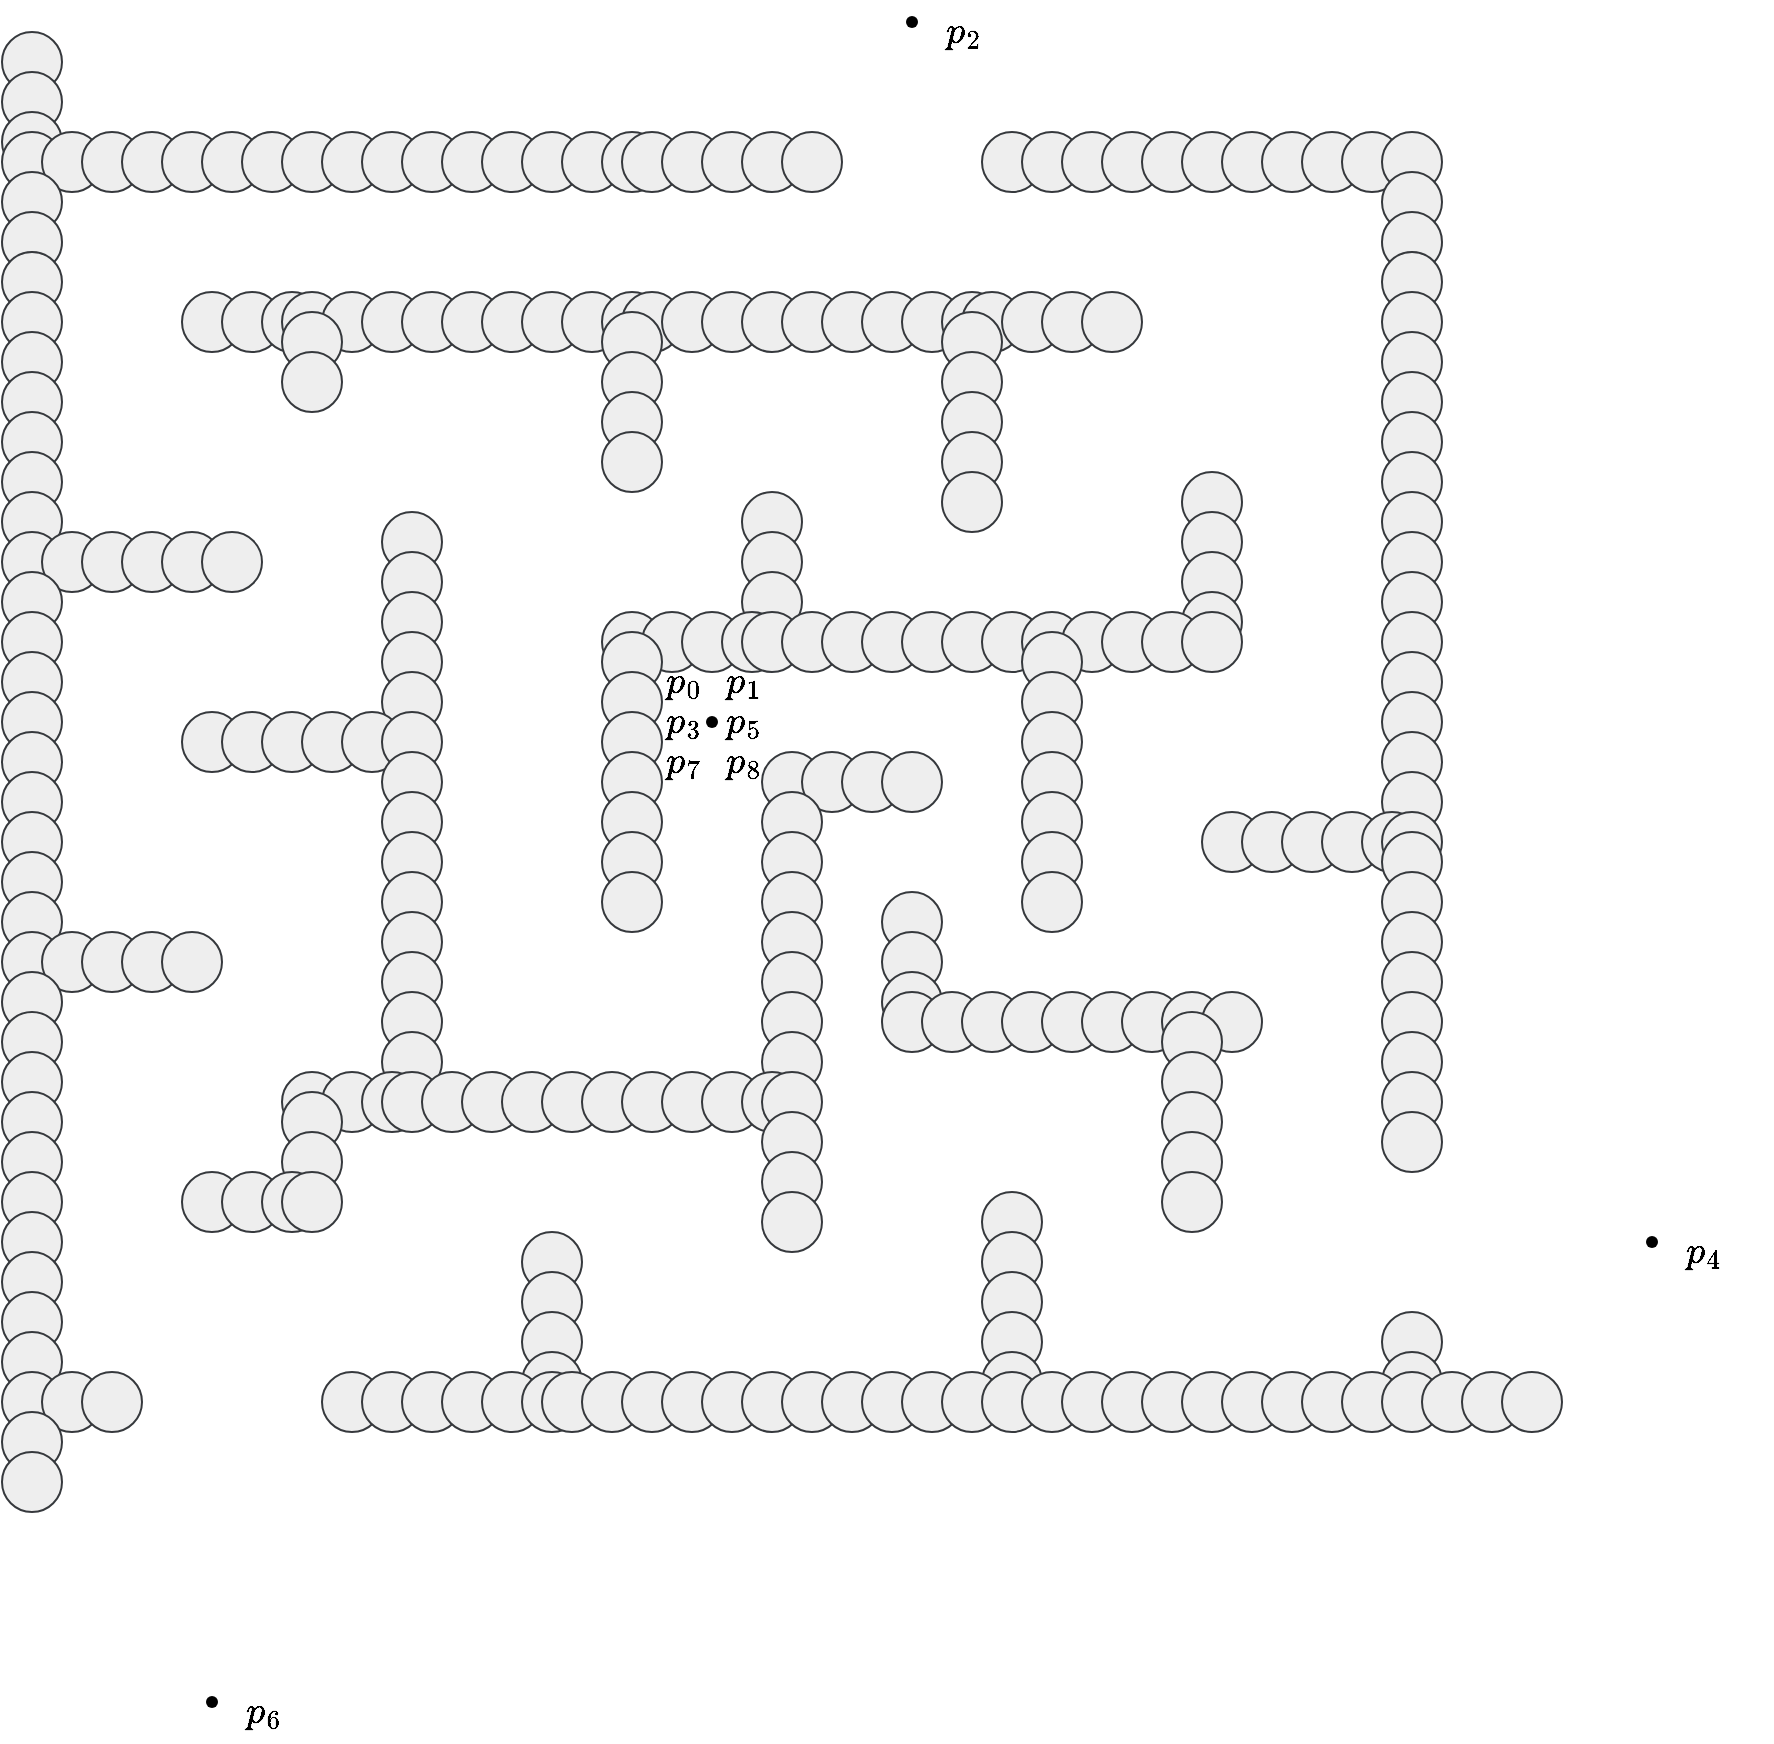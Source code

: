 <mxfile version="23.0.2" type="device">
  <diagram name="Page-1" id="labryrinth_dotted">
    <mxGraphModel dx="574" dy="334" grid="1" gridSize="10" guides="1" tooltips="1" connect="1" arrows="1" fold="1" page="1" pageScale="1" pageWidth="827" pageHeight="1169" math="1" shadow="0">
      <root>
        <mxCell id="0" />
        <mxCell id="1" parent="0" />
        <mxCell id="collsionpoint-0" value="" style="ellipse;whiteSpace=wrap;html=1;aspect=fixed;fontSize=16;fillColor=#eeeeee;strokeColor=#36393d;" parent="1" vertex="1">
          <mxGeometry x="75" y="65" width="30" height="30" as="geometry" />
        </mxCell>
        <mxCell id="collsionpoint-1" value="" style="ellipse;whiteSpace=wrap;html=1;aspect=fixed;fontSize=16;fillColor=#eeeeee;strokeColor=#36393d;" parent="1" vertex="1">
          <mxGeometry x="75" y="85" width="30" height="30" as="geometry" />
        </mxCell>
        <mxCell id="collsionpoint-2" value="" style="ellipse;whiteSpace=wrap;html=1;aspect=fixed;fontSize=16;fillColor=#eeeeee;strokeColor=#36393d;" parent="1" vertex="1">
          <mxGeometry x="75" y="105" width="30" height="30" as="geometry" />
        </mxCell>
        <mxCell id="collsionpoint-3" value="" style="ellipse;whiteSpace=wrap;html=1;aspect=fixed;fontSize=16;fillColor=#eeeeee;strokeColor=#36393d;" parent="1" vertex="1">
          <mxGeometry x="75" y="115" width="30" height="30" as="geometry" />
        </mxCell>
        <mxCell id="collsionpoint-4" value="" style="ellipse;whiteSpace=wrap;html=1;aspect=fixed;fontSize=16;fillColor=#eeeeee;strokeColor=#36393d;" parent="1" vertex="1">
          <mxGeometry x="95" y="115" width="30" height="30" as="geometry" />
        </mxCell>
        <mxCell id="collsionpoint-5" value="" style="ellipse;whiteSpace=wrap;html=1;aspect=fixed;fontSize=16;fillColor=#eeeeee;strokeColor=#36393d;" parent="1" vertex="1">
          <mxGeometry x="115" y="115" width="30" height="30" as="geometry" />
        </mxCell>
        <mxCell id="collsionpoint-6" value="" style="ellipse;whiteSpace=wrap;html=1;aspect=fixed;fontSize=16;fillColor=#eeeeee;strokeColor=#36393d;" parent="1" vertex="1">
          <mxGeometry x="135" y="115" width="30" height="30" as="geometry" />
        </mxCell>
        <mxCell id="collsionpoint-7" value="" style="ellipse;whiteSpace=wrap;html=1;aspect=fixed;fontSize=16;fillColor=#eeeeee;strokeColor=#36393d;" parent="1" vertex="1">
          <mxGeometry x="155" y="115" width="30" height="30" as="geometry" />
        </mxCell>
        <mxCell id="collsionpoint-8" value="" style="ellipse;whiteSpace=wrap;html=1;aspect=fixed;fontSize=16;fillColor=#eeeeee;strokeColor=#36393d;" parent="1" vertex="1">
          <mxGeometry x="175" y="115" width="30" height="30" as="geometry" />
        </mxCell>
        <mxCell id="collsionpoint-9" value="" style="ellipse;whiteSpace=wrap;html=1;aspect=fixed;fontSize=16;fillColor=#eeeeee;strokeColor=#36393d;" parent="1" vertex="1">
          <mxGeometry x="195" y="115" width="30" height="30" as="geometry" />
        </mxCell>
        <mxCell id="collsionpoint-10" value="" style="ellipse;whiteSpace=wrap;html=1;aspect=fixed;fontSize=16;fillColor=#eeeeee;strokeColor=#36393d;" parent="1" vertex="1">
          <mxGeometry x="215" y="115" width="30" height="30" as="geometry" />
        </mxCell>
        <mxCell id="collsionpoint-11" value="" style="ellipse;whiteSpace=wrap;html=1;aspect=fixed;fontSize=16;fillColor=#eeeeee;strokeColor=#36393d;" parent="1" vertex="1">
          <mxGeometry x="235" y="115" width="30" height="30" as="geometry" />
        </mxCell>
        <mxCell id="collsionpoint-12" value="" style="ellipse;whiteSpace=wrap;html=1;aspect=fixed;fontSize=16;fillColor=#eeeeee;strokeColor=#36393d;" parent="1" vertex="1">
          <mxGeometry x="255" y="115" width="30" height="30" as="geometry" />
        </mxCell>
        <mxCell id="collsionpoint-13" value="" style="ellipse;whiteSpace=wrap;html=1;aspect=fixed;fontSize=16;fillColor=#eeeeee;strokeColor=#36393d;" parent="1" vertex="1">
          <mxGeometry x="275" y="115" width="30" height="30" as="geometry" />
        </mxCell>
        <mxCell id="collsionpoint-14" value="" style="ellipse;whiteSpace=wrap;html=1;aspect=fixed;fontSize=16;fillColor=#eeeeee;strokeColor=#36393d;" parent="1" vertex="1">
          <mxGeometry x="295" y="115" width="30" height="30" as="geometry" />
        </mxCell>
        <mxCell id="collsionpoint-15" value="" style="ellipse;whiteSpace=wrap;html=1;aspect=fixed;fontSize=16;fillColor=#eeeeee;strokeColor=#36393d;" parent="1" vertex="1">
          <mxGeometry x="315" y="115" width="30" height="30" as="geometry" />
        </mxCell>
        <mxCell id="collsionpoint-16" value="" style="ellipse;whiteSpace=wrap;html=1;aspect=fixed;fontSize=16;fillColor=#eeeeee;strokeColor=#36393d;" parent="1" vertex="1">
          <mxGeometry x="335" y="115" width="30" height="30" as="geometry" />
        </mxCell>
        <mxCell id="collsionpoint-17" value="" style="ellipse;whiteSpace=wrap;html=1;aspect=fixed;fontSize=16;fillColor=#eeeeee;strokeColor=#36393d;" parent="1" vertex="1">
          <mxGeometry x="355" y="115" width="30" height="30" as="geometry" />
        </mxCell>
        <mxCell id="collsionpoint-18" value="" style="ellipse;whiteSpace=wrap;html=1;aspect=fixed;fontSize=16;fillColor=#eeeeee;strokeColor=#36393d;" parent="1" vertex="1">
          <mxGeometry x="375" y="115" width="30" height="30" as="geometry" />
        </mxCell>
        <mxCell id="collsionpoint-19" value="" style="ellipse;whiteSpace=wrap;html=1;aspect=fixed;fontSize=16;fillColor=#eeeeee;strokeColor=#36393d;" parent="1" vertex="1">
          <mxGeometry x="385" y="115" width="30" height="30" as="geometry" />
        </mxCell>
        <mxCell id="collsionpoint-20" value="" style="ellipse;whiteSpace=wrap;html=1;aspect=fixed;fontSize=16;fillColor=#eeeeee;strokeColor=#36393d;" parent="1" vertex="1">
          <mxGeometry x="405" y="115" width="30" height="30" as="geometry" />
        </mxCell>
        <mxCell id="collsionpoint-21" value="" style="ellipse;whiteSpace=wrap;html=1;aspect=fixed;fontSize=16;fillColor=#eeeeee;strokeColor=#36393d;" parent="1" vertex="1">
          <mxGeometry x="425" y="115" width="30" height="30" as="geometry" />
        </mxCell>
        <mxCell id="collsionpoint-22" value="" style="ellipse;whiteSpace=wrap;html=1;aspect=fixed;fontSize=16;fillColor=#eeeeee;strokeColor=#36393d;" parent="1" vertex="1">
          <mxGeometry x="445" y="115" width="30" height="30" as="geometry" />
        </mxCell>
        <mxCell id="collsionpoint-23" value="" style="ellipse;whiteSpace=wrap;html=1;aspect=fixed;fontSize=16;fillColor=#eeeeee;strokeColor=#36393d;" parent="1" vertex="1">
          <mxGeometry x="465" y="115" width="30" height="30" as="geometry" />
        </mxCell>
        <mxCell id="collsionpoint-24" value="" style="ellipse;whiteSpace=wrap;html=1;aspect=fixed;fontSize=16;fillColor=#eeeeee;strokeColor=#36393d;" parent="1" vertex="1">
          <mxGeometry x="565" y="115" width="30" height="30" as="geometry" />
        </mxCell>
        <mxCell id="collsionpoint-25" value="" style="ellipse;whiteSpace=wrap;html=1;aspect=fixed;fontSize=16;fillColor=#eeeeee;strokeColor=#36393d;" parent="1" vertex="1">
          <mxGeometry x="585" y="115" width="30" height="30" as="geometry" />
        </mxCell>
        <mxCell id="collsionpoint-26" value="" style="ellipse;whiteSpace=wrap;html=1;aspect=fixed;fontSize=16;fillColor=#eeeeee;strokeColor=#36393d;" parent="1" vertex="1">
          <mxGeometry x="605" y="115" width="30" height="30" as="geometry" />
        </mxCell>
        <mxCell id="collsionpoint-27" value="" style="ellipse;whiteSpace=wrap;html=1;aspect=fixed;fontSize=16;fillColor=#eeeeee;strokeColor=#36393d;" parent="1" vertex="1">
          <mxGeometry x="625" y="115" width="30" height="30" as="geometry" />
        </mxCell>
        <mxCell id="collsionpoint-28" value="" style="ellipse;whiteSpace=wrap;html=1;aspect=fixed;fontSize=16;fillColor=#eeeeee;strokeColor=#36393d;" parent="1" vertex="1">
          <mxGeometry x="645" y="115" width="30" height="30" as="geometry" />
        </mxCell>
        <mxCell id="collsionpoint-29" value="" style="ellipse;whiteSpace=wrap;html=1;aspect=fixed;fontSize=16;fillColor=#eeeeee;strokeColor=#36393d;" parent="1" vertex="1">
          <mxGeometry x="665" y="115" width="30" height="30" as="geometry" />
        </mxCell>
        <mxCell id="collsionpoint-30" value="" style="ellipse;whiteSpace=wrap;html=1;aspect=fixed;fontSize=16;fillColor=#eeeeee;strokeColor=#36393d;" parent="1" vertex="1">
          <mxGeometry x="685" y="115" width="30" height="30" as="geometry" />
        </mxCell>
        <mxCell id="collsionpoint-31" value="" style="ellipse;whiteSpace=wrap;html=1;aspect=fixed;fontSize=16;fillColor=#eeeeee;strokeColor=#36393d;" parent="1" vertex="1">
          <mxGeometry x="705" y="115" width="30" height="30" as="geometry" />
        </mxCell>
        <mxCell id="collsionpoint-32" value="" style="ellipse;whiteSpace=wrap;html=1;aspect=fixed;fontSize=16;fillColor=#eeeeee;strokeColor=#36393d;" parent="1" vertex="1">
          <mxGeometry x="725" y="115" width="30" height="30" as="geometry" />
        </mxCell>
        <mxCell id="collsionpoint-33" value="" style="ellipse;whiteSpace=wrap;html=1;aspect=fixed;fontSize=16;fillColor=#eeeeee;strokeColor=#36393d;" parent="1" vertex="1">
          <mxGeometry x="745" y="115" width="30" height="30" as="geometry" />
        </mxCell>
        <mxCell id="collsionpoint-34" value="" style="ellipse;whiteSpace=wrap;html=1;aspect=fixed;fontSize=16;fillColor=#eeeeee;strokeColor=#36393d;" parent="1" vertex="1">
          <mxGeometry x="765" y="115" width="30" height="30" as="geometry" />
        </mxCell>
        <mxCell id="collsionpoint-35" value="" style="ellipse;whiteSpace=wrap;html=1;aspect=fixed;fontSize=16;fillColor=#eeeeee;strokeColor=#36393d;" parent="1" vertex="1">
          <mxGeometry x="75" y="135" width="30" height="30" as="geometry" />
        </mxCell>
        <mxCell id="collsionpoint-36" value="" style="ellipse;whiteSpace=wrap;html=1;aspect=fixed;fontSize=16;fillColor=#eeeeee;strokeColor=#36393d;" parent="1" vertex="1">
          <mxGeometry x="765" y="135" width="30" height="30" as="geometry" />
        </mxCell>
        <mxCell id="collsionpoint-37" value="" style="ellipse;whiteSpace=wrap;html=1;aspect=fixed;fontSize=16;fillColor=#eeeeee;strokeColor=#36393d;" parent="1" vertex="1">
          <mxGeometry x="75" y="155" width="30" height="30" as="geometry" />
        </mxCell>
        <mxCell id="collsionpoint-38" value="" style="ellipse;whiteSpace=wrap;html=1;aspect=fixed;fontSize=16;fillColor=#eeeeee;strokeColor=#36393d;" parent="1" vertex="1">
          <mxGeometry x="765" y="155" width="30" height="30" as="geometry" />
        </mxCell>
        <mxCell id="collsionpoint-39" value="" style="ellipse;whiteSpace=wrap;html=1;aspect=fixed;fontSize=16;fillColor=#eeeeee;strokeColor=#36393d;" parent="1" vertex="1">
          <mxGeometry x="75" y="175" width="30" height="30" as="geometry" />
        </mxCell>
        <mxCell id="collsionpoint-40" value="" style="ellipse;whiteSpace=wrap;html=1;aspect=fixed;fontSize=16;fillColor=#eeeeee;strokeColor=#36393d;" parent="1" vertex="1">
          <mxGeometry x="765" y="175" width="30" height="30" as="geometry" />
        </mxCell>
        <mxCell id="collsionpoint-41" value="" style="ellipse;whiteSpace=wrap;html=1;aspect=fixed;fontSize=16;fillColor=#eeeeee;strokeColor=#36393d;" parent="1" vertex="1">
          <mxGeometry x="75" y="195" width="30" height="30" as="geometry" />
        </mxCell>
        <mxCell id="collsionpoint-42" value="" style="ellipse;whiteSpace=wrap;html=1;aspect=fixed;fontSize=16;fillColor=#eeeeee;strokeColor=#36393d;" parent="1" vertex="1">
          <mxGeometry x="165" y="195" width="30" height="30" as="geometry" />
        </mxCell>
        <mxCell id="collsionpoint-43" value="" style="ellipse;whiteSpace=wrap;html=1;aspect=fixed;fontSize=16;fillColor=#eeeeee;strokeColor=#36393d;" parent="1" vertex="1">
          <mxGeometry x="185" y="195" width="30" height="30" as="geometry" />
        </mxCell>
        <mxCell id="collsionpoint-44" value="" style="ellipse;whiteSpace=wrap;html=1;aspect=fixed;fontSize=16;fillColor=#eeeeee;strokeColor=#36393d;" parent="1" vertex="1">
          <mxGeometry x="205" y="195" width="30" height="30" as="geometry" />
        </mxCell>
        <mxCell id="collsionpoint-45" value="" style="ellipse;whiteSpace=wrap;html=1;aspect=fixed;fontSize=16;fillColor=#eeeeee;strokeColor=#36393d;" parent="1" vertex="1">
          <mxGeometry x="215" y="195" width="30" height="30" as="geometry" />
        </mxCell>
        <mxCell id="collsionpoint-46" value="" style="ellipse;whiteSpace=wrap;html=1;aspect=fixed;fontSize=16;fillColor=#eeeeee;strokeColor=#36393d;" parent="1" vertex="1">
          <mxGeometry x="235" y="195" width="30" height="30" as="geometry" />
        </mxCell>
        <mxCell id="collsionpoint-47" value="" style="ellipse;whiteSpace=wrap;html=1;aspect=fixed;fontSize=16;fillColor=#eeeeee;strokeColor=#36393d;" parent="1" vertex="1">
          <mxGeometry x="255" y="195" width="30" height="30" as="geometry" />
        </mxCell>
        <mxCell id="collsionpoint-48" value="" style="ellipse;whiteSpace=wrap;html=1;aspect=fixed;fontSize=16;fillColor=#eeeeee;strokeColor=#36393d;" parent="1" vertex="1">
          <mxGeometry x="275" y="195" width="30" height="30" as="geometry" />
        </mxCell>
        <mxCell id="collsionpoint-49" value="" style="ellipse;whiteSpace=wrap;html=1;aspect=fixed;fontSize=16;fillColor=#eeeeee;strokeColor=#36393d;" parent="1" vertex="1">
          <mxGeometry x="295" y="195" width="30" height="30" as="geometry" />
        </mxCell>
        <mxCell id="collsionpoint-50" value="" style="ellipse;whiteSpace=wrap;html=1;aspect=fixed;fontSize=16;fillColor=#eeeeee;strokeColor=#36393d;" parent="1" vertex="1">
          <mxGeometry x="315" y="195" width="30" height="30" as="geometry" />
        </mxCell>
        <mxCell id="collsionpoint-51" value="" style="ellipse;whiteSpace=wrap;html=1;aspect=fixed;fontSize=16;fillColor=#eeeeee;strokeColor=#36393d;" parent="1" vertex="1">
          <mxGeometry x="335" y="195" width="30" height="30" as="geometry" />
        </mxCell>
        <mxCell id="collsionpoint-52" value="" style="ellipse;whiteSpace=wrap;html=1;aspect=fixed;fontSize=16;fillColor=#eeeeee;strokeColor=#36393d;" parent="1" vertex="1">
          <mxGeometry x="355" y="195" width="30" height="30" as="geometry" />
        </mxCell>
        <mxCell id="collsionpoint-53" value="" style="ellipse;whiteSpace=wrap;html=1;aspect=fixed;fontSize=16;fillColor=#eeeeee;strokeColor=#36393d;" parent="1" vertex="1">
          <mxGeometry x="375" y="195" width="30" height="30" as="geometry" />
        </mxCell>
        <mxCell id="collsionpoint-54" value="" style="ellipse;whiteSpace=wrap;html=1;aspect=fixed;fontSize=16;fillColor=#eeeeee;strokeColor=#36393d;" parent="1" vertex="1">
          <mxGeometry x="385" y="195" width="30" height="30" as="geometry" />
        </mxCell>
        <mxCell id="collsionpoint-55" value="" style="ellipse;whiteSpace=wrap;html=1;aspect=fixed;fontSize=16;fillColor=#eeeeee;strokeColor=#36393d;" parent="1" vertex="1">
          <mxGeometry x="405" y="195" width="30" height="30" as="geometry" />
        </mxCell>
        <mxCell id="collsionpoint-56" value="" style="ellipse;whiteSpace=wrap;html=1;aspect=fixed;fontSize=16;fillColor=#eeeeee;strokeColor=#36393d;" parent="1" vertex="1">
          <mxGeometry x="425" y="195" width="30" height="30" as="geometry" />
        </mxCell>
        <mxCell id="collsionpoint-57" value="" style="ellipse;whiteSpace=wrap;html=1;aspect=fixed;fontSize=16;fillColor=#eeeeee;strokeColor=#36393d;" parent="1" vertex="1">
          <mxGeometry x="445" y="195" width="30" height="30" as="geometry" />
        </mxCell>
        <mxCell id="collsionpoint-58" value="" style="ellipse;whiteSpace=wrap;html=1;aspect=fixed;fontSize=16;fillColor=#eeeeee;strokeColor=#36393d;" parent="1" vertex="1">
          <mxGeometry x="465" y="195" width="30" height="30" as="geometry" />
        </mxCell>
        <mxCell id="collsionpoint-59" value="" style="ellipse;whiteSpace=wrap;html=1;aspect=fixed;fontSize=16;fillColor=#eeeeee;strokeColor=#36393d;" parent="1" vertex="1">
          <mxGeometry x="485" y="195" width="30" height="30" as="geometry" />
        </mxCell>
        <mxCell id="collsionpoint-60" value="" style="ellipse;whiteSpace=wrap;html=1;aspect=fixed;fontSize=16;fillColor=#eeeeee;strokeColor=#36393d;" parent="1" vertex="1">
          <mxGeometry x="505" y="195" width="30" height="30" as="geometry" />
        </mxCell>
        <mxCell id="collsionpoint-61" value="" style="ellipse;whiteSpace=wrap;html=1;aspect=fixed;fontSize=16;fillColor=#eeeeee;strokeColor=#36393d;" parent="1" vertex="1">
          <mxGeometry x="525" y="195" width="30" height="30" as="geometry" />
        </mxCell>
        <mxCell id="collsionpoint-62" value="" style="ellipse;whiteSpace=wrap;html=1;aspect=fixed;fontSize=16;fillColor=#eeeeee;strokeColor=#36393d;" parent="1" vertex="1">
          <mxGeometry x="545" y="195" width="30" height="30" as="geometry" />
        </mxCell>
        <mxCell id="collsionpoint-63" value="" style="ellipse;whiteSpace=wrap;html=1;aspect=fixed;fontSize=16;fillColor=#eeeeee;strokeColor=#36393d;" parent="1" vertex="1">
          <mxGeometry x="555" y="195" width="30" height="30" as="geometry" />
        </mxCell>
        <mxCell id="collsionpoint-64" value="" style="ellipse;whiteSpace=wrap;html=1;aspect=fixed;fontSize=16;fillColor=#eeeeee;strokeColor=#36393d;" parent="1" vertex="1">
          <mxGeometry x="575" y="195" width="30" height="30" as="geometry" />
        </mxCell>
        <mxCell id="collsionpoint-65" value="" style="ellipse;whiteSpace=wrap;html=1;aspect=fixed;fontSize=16;fillColor=#eeeeee;strokeColor=#36393d;" parent="1" vertex="1">
          <mxGeometry x="595" y="195" width="30" height="30" as="geometry" />
        </mxCell>
        <mxCell id="collsionpoint-66" value="" style="ellipse;whiteSpace=wrap;html=1;aspect=fixed;fontSize=16;fillColor=#eeeeee;strokeColor=#36393d;" parent="1" vertex="1">
          <mxGeometry x="615" y="195" width="30" height="30" as="geometry" />
        </mxCell>
        <mxCell id="collsionpoint-67" value="" style="ellipse;whiteSpace=wrap;html=1;aspect=fixed;fontSize=16;fillColor=#eeeeee;strokeColor=#36393d;" parent="1" vertex="1">
          <mxGeometry x="765" y="195" width="30" height="30" as="geometry" />
        </mxCell>
        <mxCell id="collsionpoint-68" value="" style="ellipse;whiteSpace=wrap;html=1;aspect=fixed;fontSize=16;fillColor=#eeeeee;strokeColor=#36393d;" parent="1" vertex="1">
          <mxGeometry x="215" y="205" width="30" height="30" as="geometry" />
        </mxCell>
        <mxCell id="collsionpoint-69" value="" style="ellipse;whiteSpace=wrap;html=1;aspect=fixed;fontSize=16;fillColor=#eeeeee;strokeColor=#36393d;" parent="1" vertex="1">
          <mxGeometry x="375" y="205" width="30" height="30" as="geometry" />
        </mxCell>
        <mxCell id="collsionpoint-70" value="" style="ellipse;whiteSpace=wrap;html=1;aspect=fixed;fontSize=16;fillColor=#eeeeee;strokeColor=#36393d;" parent="1" vertex="1">
          <mxGeometry x="545" y="205" width="30" height="30" as="geometry" />
        </mxCell>
        <mxCell id="collsionpoint-71" value="" style="ellipse;whiteSpace=wrap;html=1;aspect=fixed;fontSize=16;fillColor=#eeeeee;strokeColor=#36393d;" parent="1" vertex="1">
          <mxGeometry x="75" y="215" width="30" height="30" as="geometry" />
        </mxCell>
        <mxCell id="collsionpoint-72" value="" style="ellipse;whiteSpace=wrap;html=1;aspect=fixed;fontSize=16;fillColor=#eeeeee;strokeColor=#36393d;" parent="1" vertex="1">
          <mxGeometry x="765" y="215" width="30" height="30" as="geometry" />
        </mxCell>
        <mxCell id="collsionpoint-73" value="" style="ellipse;whiteSpace=wrap;html=1;aspect=fixed;fontSize=16;fillColor=#eeeeee;strokeColor=#36393d;" parent="1" vertex="1">
          <mxGeometry x="215" y="225" width="30" height="30" as="geometry" />
        </mxCell>
        <mxCell id="collsionpoint-74" value="" style="ellipse;whiteSpace=wrap;html=1;aspect=fixed;fontSize=16;fillColor=#eeeeee;strokeColor=#36393d;" parent="1" vertex="1">
          <mxGeometry x="375" y="225" width="30" height="30" as="geometry" />
        </mxCell>
        <mxCell id="collsionpoint-75" value="" style="ellipse;whiteSpace=wrap;html=1;aspect=fixed;fontSize=16;fillColor=#eeeeee;strokeColor=#36393d;" parent="1" vertex="1">
          <mxGeometry x="545" y="225" width="30" height="30" as="geometry" />
        </mxCell>
        <mxCell id="collsionpoint-76" value="" style="ellipse;whiteSpace=wrap;html=1;aspect=fixed;fontSize=16;fillColor=#eeeeee;strokeColor=#36393d;" parent="1" vertex="1">
          <mxGeometry x="75" y="235" width="30" height="30" as="geometry" />
        </mxCell>
        <mxCell id="collsionpoint-77" value="" style="ellipse;whiteSpace=wrap;html=1;aspect=fixed;fontSize=16;fillColor=#eeeeee;strokeColor=#36393d;" parent="1" vertex="1">
          <mxGeometry x="765" y="235" width="30" height="30" as="geometry" />
        </mxCell>
        <mxCell id="collsionpoint-78" value="" style="ellipse;whiteSpace=wrap;html=1;aspect=fixed;fontSize=16;fillColor=#eeeeee;strokeColor=#36393d;" parent="1" vertex="1">
          <mxGeometry x="375" y="245" width="30" height="30" as="geometry" />
        </mxCell>
        <mxCell id="collsionpoint-79" value="" style="ellipse;whiteSpace=wrap;html=1;aspect=fixed;fontSize=16;fillColor=#eeeeee;strokeColor=#36393d;" parent="1" vertex="1">
          <mxGeometry x="545" y="245" width="30" height="30" as="geometry" />
        </mxCell>
        <mxCell id="collsionpoint-80" value="" style="ellipse;whiteSpace=wrap;html=1;aspect=fixed;fontSize=16;fillColor=#eeeeee;strokeColor=#36393d;" parent="1" vertex="1">
          <mxGeometry x="75" y="255" width="30" height="30" as="geometry" />
        </mxCell>
        <mxCell id="collsionpoint-81" value="" style="ellipse;whiteSpace=wrap;html=1;aspect=fixed;fontSize=16;fillColor=#eeeeee;strokeColor=#36393d;" parent="1" vertex="1">
          <mxGeometry x="765" y="255" width="30" height="30" as="geometry" />
        </mxCell>
        <mxCell id="collsionpoint-82" value="" style="ellipse;whiteSpace=wrap;html=1;aspect=fixed;fontSize=16;fillColor=#eeeeee;strokeColor=#36393d;" parent="1" vertex="1">
          <mxGeometry x="375" y="265" width="30" height="30" as="geometry" />
        </mxCell>
        <mxCell id="collsionpoint-83" value="" style="ellipse;whiteSpace=wrap;html=1;aspect=fixed;fontSize=16;fillColor=#eeeeee;strokeColor=#36393d;" parent="1" vertex="1">
          <mxGeometry x="545" y="265" width="30" height="30" as="geometry" />
        </mxCell>
        <mxCell id="collsionpoint-84" value="" style="ellipse;whiteSpace=wrap;html=1;aspect=fixed;fontSize=16;fillColor=#eeeeee;strokeColor=#36393d;" parent="1" vertex="1">
          <mxGeometry x="75" y="275" width="30" height="30" as="geometry" />
        </mxCell>
        <mxCell id="collsionpoint-85" value="" style="ellipse;whiteSpace=wrap;html=1;aspect=fixed;fontSize=16;fillColor=#eeeeee;strokeColor=#36393d;" parent="1" vertex="1">
          <mxGeometry x="765" y="275" width="30" height="30" as="geometry" />
        </mxCell>
        <mxCell id="collsionpoint-86" value="" style="ellipse;whiteSpace=wrap;html=1;aspect=fixed;fontSize=16;fillColor=#eeeeee;strokeColor=#36393d;" parent="1" vertex="1">
          <mxGeometry x="545" y="285" width="30" height="30" as="geometry" />
        </mxCell>
        <mxCell id="collsionpoint-87" value="" style="ellipse;whiteSpace=wrap;html=1;aspect=fixed;fontSize=16;fillColor=#eeeeee;strokeColor=#36393d;" parent="1" vertex="1">
          <mxGeometry x="665" y="285" width="30" height="30" as="geometry" />
        </mxCell>
        <mxCell id="collsionpoint-88" value="" style="ellipse;whiteSpace=wrap;html=1;aspect=fixed;fontSize=16;fillColor=#eeeeee;strokeColor=#36393d;" parent="1" vertex="1">
          <mxGeometry x="75" y="295" width="30" height="30" as="geometry" />
        </mxCell>
        <mxCell id="collsionpoint-89" value="" style="ellipse;whiteSpace=wrap;html=1;aspect=fixed;fontSize=16;fillColor=#eeeeee;strokeColor=#36393d;" parent="1" vertex="1">
          <mxGeometry x="445" y="295" width="30" height="30" as="geometry" />
        </mxCell>
        <mxCell id="collsionpoint-90" value="" style="ellipse;whiteSpace=wrap;html=1;aspect=fixed;fontSize=16;fillColor=#eeeeee;strokeColor=#36393d;" parent="1" vertex="1">
          <mxGeometry x="765" y="295" width="30" height="30" as="geometry" />
        </mxCell>
        <mxCell id="collsionpoint-91" value="" style="ellipse;whiteSpace=wrap;html=1;aspect=fixed;fontSize=16;fillColor=#eeeeee;strokeColor=#36393d;" parent="1" vertex="1">
          <mxGeometry x="265" y="305" width="30" height="30" as="geometry" />
        </mxCell>
        <mxCell id="collsionpoint-92" value="" style="ellipse;whiteSpace=wrap;html=1;aspect=fixed;fontSize=16;fillColor=#eeeeee;strokeColor=#36393d;" parent="1" vertex="1">
          <mxGeometry x="665" y="305" width="30" height="30" as="geometry" />
        </mxCell>
        <mxCell id="collsionpoint-93" value="" style="ellipse;whiteSpace=wrap;html=1;aspect=fixed;fontSize=16;fillColor=#eeeeee;strokeColor=#36393d;" parent="1" vertex="1">
          <mxGeometry x="75" y="315" width="30" height="30" as="geometry" />
        </mxCell>
        <mxCell id="collsionpoint-94" value="" style="ellipse;whiteSpace=wrap;html=1;aspect=fixed;fontSize=16;fillColor=#eeeeee;strokeColor=#36393d;" parent="1" vertex="1">
          <mxGeometry x="95" y="315" width="30" height="30" as="geometry" />
        </mxCell>
        <mxCell id="collsionpoint-95" value="" style="ellipse;whiteSpace=wrap;html=1;aspect=fixed;fontSize=16;fillColor=#eeeeee;strokeColor=#36393d;" parent="1" vertex="1">
          <mxGeometry x="115" y="315" width="30" height="30" as="geometry" />
        </mxCell>
        <mxCell id="collsionpoint-96" value="" style="ellipse;whiteSpace=wrap;html=1;aspect=fixed;fontSize=16;fillColor=#eeeeee;strokeColor=#36393d;" parent="1" vertex="1">
          <mxGeometry x="135" y="315" width="30" height="30" as="geometry" />
        </mxCell>
        <mxCell id="collsionpoint-97" value="" style="ellipse;whiteSpace=wrap;html=1;aspect=fixed;fontSize=16;fillColor=#eeeeee;strokeColor=#36393d;" parent="1" vertex="1">
          <mxGeometry x="155" y="315" width="30" height="30" as="geometry" />
        </mxCell>
        <mxCell id="collsionpoint-98" value="" style="ellipse;whiteSpace=wrap;html=1;aspect=fixed;fontSize=16;fillColor=#eeeeee;strokeColor=#36393d;" parent="1" vertex="1">
          <mxGeometry x="175" y="315" width="30" height="30" as="geometry" />
        </mxCell>
        <mxCell id="collsionpoint-99" value="" style="ellipse;whiteSpace=wrap;html=1;aspect=fixed;fontSize=16;fillColor=#eeeeee;strokeColor=#36393d;" parent="1" vertex="1">
          <mxGeometry x="445" y="315" width="30" height="30" as="geometry" />
        </mxCell>
        <mxCell id="collsionpoint-100" value="" style="ellipse;whiteSpace=wrap;html=1;aspect=fixed;fontSize=16;fillColor=#eeeeee;strokeColor=#36393d;" parent="1" vertex="1">
          <mxGeometry x="765" y="315" width="30" height="30" as="geometry" />
        </mxCell>
        <mxCell id="collsionpoint-101" value="" style="ellipse;whiteSpace=wrap;html=1;aspect=fixed;fontSize=16;fillColor=#eeeeee;strokeColor=#36393d;" parent="1" vertex="1">
          <mxGeometry x="265" y="325" width="30" height="30" as="geometry" />
        </mxCell>
        <mxCell id="collsionpoint-102" value="" style="ellipse;whiteSpace=wrap;html=1;aspect=fixed;fontSize=16;fillColor=#eeeeee;strokeColor=#36393d;" parent="1" vertex="1">
          <mxGeometry x="665" y="325" width="30" height="30" as="geometry" />
        </mxCell>
        <mxCell id="collsionpoint-103" value="" style="ellipse;whiteSpace=wrap;html=1;aspect=fixed;fontSize=16;fillColor=#eeeeee;strokeColor=#36393d;" parent="1" vertex="1">
          <mxGeometry x="75" y="335" width="30" height="30" as="geometry" />
        </mxCell>
        <mxCell id="collsionpoint-104" value="" style="ellipse;whiteSpace=wrap;html=1;aspect=fixed;fontSize=16;fillColor=#eeeeee;strokeColor=#36393d;" parent="1" vertex="1">
          <mxGeometry x="445" y="335" width="30" height="30" as="geometry" />
        </mxCell>
        <mxCell id="collsionpoint-105" value="" style="ellipse;whiteSpace=wrap;html=1;aspect=fixed;fontSize=16;fillColor=#eeeeee;strokeColor=#36393d;" parent="1" vertex="1">
          <mxGeometry x="765" y="335" width="30" height="30" as="geometry" />
        </mxCell>
        <mxCell id="collsionpoint-106" value="" style="ellipse;whiteSpace=wrap;html=1;aspect=fixed;fontSize=16;fillColor=#eeeeee;strokeColor=#36393d;" parent="1" vertex="1">
          <mxGeometry x="265" y="345" width="30" height="30" as="geometry" />
        </mxCell>
        <mxCell id="collsionpoint-107" value="" style="ellipse;whiteSpace=wrap;html=1;aspect=fixed;fontSize=16;fillColor=#eeeeee;strokeColor=#36393d;" parent="1" vertex="1">
          <mxGeometry x="665" y="345" width="30" height="30" as="geometry" />
        </mxCell>
        <mxCell id="collsionpoint-108" value="" style="ellipse;whiteSpace=wrap;html=1;aspect=fixed;fontSize=16;fillColor=#eeeeee;strokeColor=#36393d;" parent="1" vertex="1">
          <mxGeometry x="75" y="355" width="30" height="30" as="geometry" />
        </mxCell>
        <mxCell id="collsionpoint-109" value="" style="ellipse;whiteSpace=wrap;html=1;aspect=fixed;fontSize=16;fillColor=#eeeeee;strokeColor=#36393d;" parent="1" vertex="1">
          <mxGeometry x="375" y="355" width="30" height="30" as="geometry" />
        </mxCell>
        <mxCell id="collsionpoint-110" value="" style="ellipse;whiteSpace=wrap;html=1;aspect=fixed;fontSize=16;fillColor=#eeeeee;strokeColor=#36393d;" parent="1" vertex="1">
          <mxGeometry x="395" y="355" width="30" height="30" as="geometry" />
        </mxCell>
        <mxCell id="collsionpoint-111" value="" style="ellipse;whiteSpace=wrap;html=1;aspect=fixed;fontSize=16;fillColor=#eeeeee;strokeColor=#36393d;" parent="1" vertex="1">
          <mxGeometry x="415" y="355" width="30" height="30" as="geometry" />
        </mxCell>
        <mxCell id="collsionpoint-112" value="" style="ellipse;whiteSpace=wrap;html=1;aspect=fixed;fontSize=16;fillColor=#eeeeee;strokeColor=#36393d;" parent="1" vertex="1">
          <mxGeometry x="435" y="355" width="30" height="30" as="geometry" />
        </mxCell>
        <mxCell id="collsionpoint-113" value="" style="ellipse;whiteSpace=wrap;html=1;aspect=fixed;fontSize=16;fillColor=#eeeeee;strokeColor=#36393d;" parent="1" vertex="1">
          <mxGeometry x="445" y="355" width="30" height="30" as="geometry" />
        </mxCell>
        <mxCell id="collsionpoint-114" value="" style="ellipse;whiteSpace=wrap;html=1;aspect=fixed;fontSize=16;fillColor=#eeeeee;strokeColor=#36393d;" parent="1" vertex="1">
          <mxGeometry x="465" y="355" width="30" height="30" as="geometry" />
        </mxCell>
        <mxCell id="collsionpoint-115" value="" style="ellipse;whiteSpace=wrap;html=1;aspect=fixed;fontSize=16;fillColor=#eeeeee;strokeColor=#36393d;" parent="1" vertex="1">
          <mxGeometry x="485" y="355" width="30" height="30" as="geometry" />
        </mxCell>
        <mxCell id="collsionpoint-116" value="" style="ellipse;whiteSpace=wrap;html=1;aspect=fixed;fontSize=16;fillColor=#eeeeee;strokeColor=#36393d;" parent="1" vertex="1">
          <mxGeometry x="505" y="355" width="30" height="30" as="geometry" />
        </mxCell>
        <mxCell id="collsionpoint-117" value="" style="ellipse;whiteSpace=wrap;html=1;aspect=fixed;fontSize=16;fillColor=#eeeeee;strokeColor=#36393d;" parent="1" vertex="1">
          <mxGeometry x="525" y="355" width="30" height="30" as="geometry" />
        </mxCell>
        <mxCell id="collsionpoint-118" value="" style="ellipse;whiteSpace=wrap;html=1;aspect=fixed;fontSize=16;fillColor=#eeeeee;strokeColor=#36393d;" parent="1" vertex="1">
          <mxGeometry x="545" y="355" width="30" height="30" as="geometry" />
        </mxCell>
        <mxCell id="collsionpoint-119" value="" style="ellipse;whiteSpace=wrap;html=1;aspect=fixed;fontSize=16;fillColor=#eeeeee;strokeColor=#36393d;" parent="1" vertex="1">
          <mxGeometry x="565" y="355" width="30" height="30" as="geometry" />
        </mxCell>
        <mxCell id="collsionpoint-120" value="" style="ellipse;whiteSpace=wrap;html=1;aspect=fixed;fontSize=16;fillColor=#eeeeee;strokeColor=#36393d;" parent="1" vertex="1">
          <mxGeometry x="585" y="355" width="30" height="30" as="geometry" />
        </mxCell>
        <mxCell id="collsionpoint-121" value="" style="ellipse;whiteSpace=wrap;html=1;aspect=fixed;fontSize=16;fillColor=#eeeeee;strokeColor=#36393d;" parent="1" vertex="1">
          <mxGeometry x="605" y="355" width="30" height="30" as="geometry" />
        </mxCell>
        <mxCell id="collsionpoint-122" value="" style="ellipse;whiteSpace=wrap;html=1;aspect=fixed;fontSize=16;fillColor=#eeeeee;strokeColor=#36393d;" parent="1" vertex="1">
          <mxGeometry x="625" y="355" width="30" height="30" as="geometry" />
        </mxCell>
        <mxCell id="collsionpoint-123" value="" style="ellipse;whiteSpace=wrap;html=1;aspect=fixed;fontSize=16;fillColor=#eeeeee;strokeColor=#36393d;" parent="1" vertex="1">
          <mxGeometry x="645" y="355" width="30" height="30" as="geometry" />
        </mxCell>
        <mxCell id="collsionpoint-124" value="" style="ellipse;whiteSpace=wrap;html=1;aspect=fixed;fontSize=16;fillColor=#eeeeee;strokeColor=#36393d;" parent="1" vertex="1">
          <mxGeometry x="665" y="355" width="30" height="30" as="geometry" />
        </mxCell>
        <mxCell id="collsionpoint-125" value="" style="ellipse;whiteSpace=wrap;html=1;aspect=fixed;fontSize=16;fillColor=#eeeeee;strokeColor=#36393d;" parent="1" vertex="1">
          <mxGeometry x="765" y="355" width="30" height="30" as="geometry" />
        </mxCell>
        <mxCell id="collsionpoint-126" value="" style="ellipse;whiteSpace=wrap;html=1;aspect=fixed;fontSize=16;fillColor=#eeeeee;strokeColor=#36393d;" parent="1" vertex="1">
          <mxGeometry x="265" y="365" width="30" height="30" as="geometry" />
        </mxCell>
        <mxCell id="collsionpoint-127" value="" style="ellipse;whiteSpace=wrap;html=1;aspect=fixed;fontSize=16;fillColor=#eeeeee;strokeColor=#36393d;" parent="1" vertex="1">
          <mxGeometry x="375" y="365" width="30" height="30" as="geometry" />
        </mxCell>
        <mxCell id="collsionpoint-128" value="" style="ellipse;whiteSpace=wrap;html=1;aspect=fixed;fontSize=16;fillColor=#eeeeee;strokeColor=#36393d;" parent="1" vertex="1">
          <mxGeometry x="585" y="365" width="30" height="30" as="geometry" />
        </mxCell>
        <mxCell id="collsionpoint-129" value="" style="ellipse;whiteSpace=wrap;html=1;aspect=fixed;fontSize=16;fillColor=#eeeeee;strokeColor=#36393d;" parent="1" vertex="1">
          <mxGeometry x="75" y="375" width="30" height="30" as="geometry" />
        </mxCell>
        <mxCell id="collsionpoint-130" value="" style="ellipse;whiteSpace=wrap;html=1;aspect=fixed;fontSize=16;fillColor=#eeeeee;strokeColor=#36393d;" parent="1" vertex="1">
          <mxGeometry x="765" y="375" width="30" height="30" as="geometry" />
        </mxCell>
        <mxCell id="collsionpoint-131" value="" style="ellipse;whiteSpace=wrap;html=1;aspect=fixed;fontSize=16;fillColor=#eeeeee;strokeColor=#36393d;" parent="1" vertex="1">
          <mxGeometry x="265" y="385" width="30" height="30" as="geometry" />
        </mxCell>
        <mxCell id="collsionpoint-132" value="" style="ellipse;whiteSpace=wrap;html=1;aspect=fixed;fontSize=16;fillColor=#eeeeee;strokeColor=#36393d;" parent="1" vertex="1">
          <mxGeometry x="375" y="385" width="30" height="30" as="geometry" />
        </mxCell>
        <mxCell id="collsionpoint-133" value="" style="ellipse;whiteSpace=wrap;html=1;aspect=fixed;fontSize=16;fillColor=#eeeeee;strokeColor=#36393d;" parent="1" vertex="1">
          <mxGeometry x="585" y="385" width="30" height="30" as="geometry" />
        </mxCell>
        <mxCell id="collsionpoint-134" value="" style="ellipse;whiteSpace=wrap;html=1;aspect=fixed;fontSize=16;fillColor=#eeeeee;strokeColor=#36393d;" parent="1" vertex="1">
          <mxGeometry x="75" y="395" width="30" height="30" as="geometry" />
        </mxCell>
        <mxCell id="collsionpoint-135" value="" style="ellipse;whiteSpace=wrap;html=1;aspect=fixed;fontSize=16;fillColor=#eeeeee;strokeColor=#36393d;" parent="1" vertex="1">
          <mxGeometry x="765" y="395" width="30" height="30" as="geometry" />
        </mxCell>
        <mxCell id="collsionpoint-136" value="" style="ellipse;whiteSpace=wrap;html=1;aspect=fixed;fontSize=16;fillColor=#eeeeee;strokeColor=#36393d;" parent="1" vertex="1">
          <mxGeometry x="165" y="405" width="30" height="30" as="geometry" />
        </mxCell>
        <mxCell id="collsionpoint-137" value="" style="ellipse;whiteSpace=wrap;html=1;aspect=fixed;fontSize=16;fillColor=#eeeeee;strokeColor=#36393d;" parent="1" vertex="1">
          <mxGeometry x="185" y="405" width="30" height="30" as="geometry" />
        </mxCell>
        <mxCell id="collsionpoint-138" value="" style="ellipse;whiteSpace=wrap;html=1;aspect=fixed;fontSize=16;fillColor=#eeeeee;strokeColor=#36393d;" parent="1" vertex="1">
          <mxGeometry x="205" y="405" width="30" height="30" as="geometry" />
        </mxCell>
        <mxCell id="collsionpoint-139" value="" style="ellipse;whiteSpace=wrap;html=1;aspect=fixed;fontSize=16;fillColor=#eeeeee;strokeColor=#36393d;" parent="1" vertex="1">
          <mxGeometry x="225" y="405" width="30" height="30" as="geometry" />
        </mxCell>
        <mxCell id="collsionpoint-140" value="" style="ellipse;whiteSpace=wrap;html=1;aspect=fixed;fontSize=16;fillColor=#eeeeee;strokeColor=#36393d;" parent="1" vertex="1">
          <mxGeometry x="245" y="405" width="30" height="30" as="geometry" />
        </mxCell>
        <mxCell id="collsionpoint-141" value="" style="ellipse;whiteSpace=wrap;html=1;aspect=fixed;fontSize=16;fillColor=#eeeeee;strokeColor=#36393d;" parent="1" vertex="1">
          <mxGeometry x="265" y="405" width="30" height="30" as="geometry" />
        </mxCell>
        <mxCell id="collsionpoint-142" value="" style="ellipse;whiteSpace=wrap;html=1;aspect=fixed;fontSize=16;fillColor=#eeeeee;strokeColor=#36393d;" parent="1" vertex="1">
          <mxGeometry x="375" y="405" width="30" height="30" as="geometry" />
        </mxCell>
        <mxCell id="collsionpoint-143" value="" style="ellipse;whiteSpace=wrap;html=1;aspect=fixed;fontSize=16;fillColor=#eeeeee;strokeColor=#36393d;" parent="1" vertex="1">
          <mxGeometry x="585" y="405" width="30" height="30" as="geometry" />
        </mxCell>
        <mxCell id="collsionpoint-144" value="" style="ellipse;whiteSpace=wrap;html=1;aspect=fixed;fontSize=16;fillColor=#eeeeee;strokeColor=#36393d;" parent="1" vertex="1">
          <mxGeometry x="75" y="415" width="30" height="30" as="geometry" />
        </mxCell>
        <mxCell id="collsionpoint-145" value="" style="ellipse;whiteSpace=wrap;html=1;aspect=fixed;fontSize=16;fillColor=#eeeeee;strokeColor=#36393d;" parent="1" vertex="1">
          <mxGeometry x="765" y="415" width="30" height="30" as="geometry" />
        </mxCell>
        <mxCell id="collsionpoint-146" value="" style="ellipse;whiteSpace=wrap;html=1;aspect=fixed;fontSize=16;fillColor=#eeeeee;strokeColor=#36393d;" parent="1" vertex="1">
          <mxGeometry x="265" y="425" width="30" height="30" as="geometry" />
        </mxCell>
        <mxCell id="collsionpoint-147" value="" style="ellipse;whiteSpace=wrap;html=1;aspect=fixed;fontSize=16;fillColor=#eeeeee;strokeColor=#36393d;" parent="1" vertex="1">
          <mxGeometry x="375" y="425" width="30" height="30" as="geometry" />
        </mxCell>
        <mxCell id="collsionpoint-148" value="" style="ellipse;whiteSpace=wrap;html=1;aspect=fixed;fontSize=16;fillColor=#eeeeee;strokeColor=#36393d;" parent="1" vertex="1">
          <mxGeometry x="455" y="425" width="30" height="30" as="geometry" />
        </mxCell>
        <mxCell id="collsionpoint-149" value="" style="ellipse;whiteSpace=wrap;html=1;aspect=fixed;fontSize=16;fillColor=#eeeeee;strokeColor=#36393d;" parent="1" vertex="1">
          <mxGeometry x="475" y="425" width="30" height="30" as="geometry" />
        </mxCell>
        <mxCell id="collsionpoint-150" value="" style="ellipse;whiteSpace=wrap;html=1;aspect=fixed;fontSize=16;fillColor=#eeeeee;strokeColor=#36393d;" parent="1" vertex="1">
          <mxGeometry x="495" y="425" width="30" height="30" as="geometry" />
        </mxCell>
        <mxCell id="collsionpoint-151" value="" style="ellipse;whiteSpace=wrap;html=1;aspect=fixed;fontSize=16;fillColor=#eeeeee;strokeColor=#36393d;" parent="1" vertex="1">
          <mxGeometry x="515" y="425" width="30" height="30" as="geometry" />
        </mxCell>
        <mxCell id="collsionpoint-152" value="" style="ellipse;whiteSpace=wrap;html=1;aspect=fixed;fontSize=16;fillColor=#eeeeee;strokeColor=#36393d;" parent="1" vertex="1">
          <mxGeometry x="585" y="425" width="30" height="30" as="geometry" />
        </mxCell>
        <mxCell id="collsionpoint-153" value="" style="ellipse;whiteSpace=wrap;html=1;aspect=fixed;fontSize=16;fillColor=#eeeeee;strokeColor=#36393d;" parent="1" vertex="1">
          <mxGeometry x="75" y="435" width="30" height="30" as="geometry" />
        </mxCell>
        <mxCell id="collsionpoint-154" value="" style="ellipse;whiteSpace=wrap;html=1;aspect=fixed;fontSize=16;fillColor=#eeeeee;strokeColor=#36393d;" parent="1" vertex="1">
          <mxGeometry x="765" y="435" width="30" height="30" as="geometry" />
        </mxCell>
        <mxCell id="collsionpoint-155" value="" style="ellipse;whiteSpace=wrap;html=1;aspect=fixed;fontSize=16;fillColor=#eeeeee;strokeColor=#36393d;" parent="1" vertex="1">
          <mxGeometry x="265" y="445" width="30" height="30" as="geometry" />
        </mxCell>
        <mxCell id="collsionpoint-156" value="" style="ellipse;whiteSpace=wrap;html=1;aspect=fixed;fontSize=16;fillColor=#eeeeee;strokeColor=#36393d;" parent="1" vertex="1">
          <mxGeometry x="375" y="445" width="30" height="30" as="geometry" />
        </mxCell>
        <mxCell id="collsionpoint-157" value="" style="ellipse;whiteSpace=wrap;html=1;aspect=fixed;fontSize=16;fillColor=#eeeeee;strokeColor=#36393d;" parent="1" vertex="1">
          <mxGeometry x="455" y="445" width="30" height="30" as="geometry" />
        </mxCell>
        <mxCell id="collsionpoint-158" value="" style="ellipse;whiteSpace=wrap;html=1;aspect=fixed;fontSize=16;fillColor=#eeeeee;strokeColor=#36393d;" parent="1" vertex="1">
          <mxGeometry x="585" y="445" width="30" height="30" as="geometry" />
        </mxCell>
        <mxCell id="collsionpoint-159" value="" style="ellipse;whiteSpace=wrap;html=1;aspect=fixed;fontSize=16;fillColor=#eeeeee;strokeColor=#36393d;" parent="1" vertex="1">
          <mxGeometry x="75" y="455" width="30" height="30" as="geometry" />
        </mxCell>
        <mxCell id="collsionpoint-160" value="" style="ellipse;whiteSpace=wrap;html=1;aspect=fixed;fontSize=16;fillColor=#eeeeee;strokeColor=#36393d;" parent="1" vertex="1">
          <mxGeometry x="675" y="455" width="30" height="30" as="geometry" />
        </mxCell>
        <mxCell id="collsionpoint-161" value="" style="ellipse;whiteSpace=wrap;html=1;aspect=fixed;fontSize=16;fillColor=#eeeeee;strokeColor=#36393d;" parent="1" vertex="1">
          <mxGeometry x="695" y="455" width="30" height="30" as="geometry" />
        </mxCell>
        <mxCell id="collsionpoint-162" value="" style="ellipse;whiteSpace=wrap;html=1;aspect=fixed;fontSize=16;fillColor=#eeeeee;strokeColor=#36393d;" parent="1" vertex="1">
          <mxGeometry x="715" y="455" width="30" height="30" as="geometry" />
        </mxCell>
        <mxCell id="collsionpoint-163" value="" style="ellipse;whiteSpace=wrap;html=1;aspect=fixed;fontSize=16;fillColor=#eeeeee;strokeColor=#36393d;" parent="1" vertex="1">
          <mxGeometry x="735" y="455" width="30" height="30" as="geometry" />
        </mxCell>
        <mxCell id="collsionpoint-164" value="" style="ellipse;whiteSpace=wrap;html=1;aspect=fixed;fontSize=16;fillColor=#eeeeee;strokeColor=#36393d;" parent="1" vertex="1">
          <mxGeometry x="755" y="455" width="30" height="30" as="geometry" />
        </mxCell>
        <mxCell id="collsionpoint-165" value="" style="ellipse;whiteSpace=wrap;html=1;aspect=fixed;fontSize=16;fillColor=#eeeeee;strokeColor=#36393d;" parent="1" vertex="1">
          <mxGeometry x="765" y="455" width="30" height="30" as="geometry" />
        </mxCell>
        <mxCell id="collsionpoint-166" value="" style="ellipse;whiteSpace=wrap;html=1;aspect=fixed;fontSize=16;fillColor=#eeeeee;strokeColor=#36393d;" parent="1" vertex="1">
          <mxGeometry x="265" y="465" width="30" height="30" as="geometry" />
        </mxCell>
        <mxCell id="collsionpoint-167" value="" style="ellipse;whiteSpace=wrap;html=1;aspect=fixed;fontSize=16;fillColor=#eeeeee;strokeColor=#36393d;" parent="1" vertex="1">
          <mxGeometry x="375" y="465" width="30" height="30" as="geometry" />
        </mxCell>
        <mxCell id="collsionpoint-168" value="" style="ellipse;whiteSpace=wrap;html=1;aspect=fixed;fontSize=16;fillColor=#eeeeee;strokeColor=#36393d;" parent="1" vertex="1">
          <mxGeometry x="455" y="465" width="30" height="30" as="geometry" />
        </mxCell>
        <mxCell id="collsionpoint-169" value="" style="ellipse;whiteSpace=wrap;html=1;aspect=fixed;fontSize=16;fillColor=#eeeeee;strokeColor=#36393d;" parent="1" vertex="1">
          <mxGeometry x="585" y="465" width="30" height="30" as="geometry" />
        </mxCell>
        <mxCell id="collsionpoint-170" value="" style="ellipse;whiteSpace=wrap;html=1;aspect=fixed;fontSize=16;fillColor=#eeeeee;strokeColor=#36393d;" parent="1" vertex="1">
          <mxGeometry x="765" y="465" width="30" height="30" as="geometry" />
        </mxCell>
        <mxCell id="collsionpoint-171" value="" style="ellipse;whiteSpace=wrap;html=1;aspect=fixed;fontSize=16;fillColor=#eeeeee;strokeColor=#36393d;" parent="1" vertex="1">
          <mxGeometry x="75" y="475" width="30" height="30" as="geometry" />
        </mxCell>
        <mxCell id="collsionpoint-172" value="" style="ellipse;whiteSpace=wrap;html=1;aspect=fixed;fontSize=16;fillColor=#eeeeee;strokeColor=#36393d;" parent="1" vertex="1">
          <mxGeometry x="265" y="485" width="30" height="30" as="geometry" />
        </mxCell>
        <mxCell id="collsionpoint-173" value="" style="ellipse;whiteSpace=wrap;html=1;aspect=fixed;fontSize=16;fillColor=#eeeeee;strokeColor=#36393d;" parent="1" vertex="1">
          <mxGeometry x="375" y="485" width="30" height="30" as="geometry" />
        </mxCell>
        <mxCell id="collsionpoint-174" value="" style="ellipse;whiteSpace=wrap;html=1;aspect=fixed;fontSize=16;fillColor=#eeeeee;strokeColor=#36393d;" parent="1" vertex="1">
          <mxGeometry x="455" y="485" width="30" height="30" as="geometry" />
        </mxCell>
        <mxCell id="collsionpoint-175" value="" style="ellipse;whiteSpace=wrap;html=1;aspect=fixed;fontSize=16;fillColor=#eeeeee;strokeColor=#36393d;" parent="1" vertex="1">
          <mxGeometry x="585" y="485" width="30" height="30" as="geometry" />
        </mxCell>
        <mxCell id="collsionpoint-176" value="" style="ellipse;whiteSpace=wrap;html=1;aspect=fixed;fontSize=16;fillColor=#eeeeee;strokeColor=#36393d;" parent="1" vertex="1">
          <mxGeometry x="765" y="485" width="30" height="30" as="geometry" />
        </mxCell>
        <mxCell id="collsionpoint-177" value="" style="ellipse;whiteSpace=wrap;html=1;aspect=fixed;fontSize=16;fillColor=#eeeeee;strokeColor=#36393d;" parent="1" vertex="1">
          <mxGeometry x="75" y="495" width="30" height="30" as="geometry" />
        </mxCell>
        <mxCell id="collsionpoint-178" value="" style="ellipse;whiteSpace=wrap;html=1;aspect=fixed;fontSize=16;fillColor=#eeeeee;strokeColor=#36393d;" parent="1" vertex="1">
          <mxGeometry x="515" y="495" width="30" height="30" as="geometry" />
        </mxCell>
        <mxCell id="collsionpoint-179" value="" style="ellipse;whiteSpace=wrap;html=1;aspect=fixed;fontSize=16;fillColor=#eeeeee;strokeColor=#36393d;" parent="1" vertex="1">
          <mxGeometry x="265" y="505" width="30" height="30" as="geometry" />
        </mxCell>
        <mxCell id="collsionpoint-180" value="" style="ellipse;whiteSpace=wrap;html=1;aspect=fixed;fontSize=16;fillColor=#eeeeee;strokeColor=#36393d;" parent="1" vertex="1">
          <mxGeometry x="455" y="505" width="30" height="30" as="geometry" />
        </mxCell>
        <mxCell id="collsionpoint-181" value="" style="ellipse;whiteSpace=wrap;html=1;aspect=fixed;fontSize=16;fillColor=#eeeeee;strokeColor=#36393d;" parent="1" vertex="1">
          <mxGeometry x="765" y="505" width="30" height="30" as="geometry" />
        </mxCell>
        <mxCell id="collsionpoint-182" value="" style="ellipse;whiteSpace=wrap;html=1;aspect=fixed;fontSize=16;fillColor=#eeeeee;strokeColor=#36393d;" parent="1" vertex="1">
          <mxGeometry x="75" y="515" width="30" height="30" as="geometry" />
        </mxCell>
        <mxCell id="collsionpoint-183" value="" style="ellipse;whiteSpace=wrap;html=1;aspect=fixed;fontSize=16;fillColor=#eeeeee;strokeColor=#36393d;" parent="1" vertex="1">
          <mxGeometry x="95" y="515" width="30" height="30" as="geometry" />
        </mxCell>
        <mxCell id="collsionpoint-184" value="" style="ellipse;whiteSpace=wrap;html=1;aspect=fixed;fontSize=16;fillColor=#eeeeee;strokeColor=#36393d;" parent="1" vertex="1">
          <mxGeometry x="115" y="515" width="30" height="30" as="geometry" />
        </mxCell>
        <mxCell id="collsionpoint-185" value="" style="ellipse;whiteSpace=wrap;html=1;aspect=fixed;fontSize=16;fillColor=#eeeeee;strokeColor=#36393d;" parent="1" vertex="1">
          <mxGeometry x="135" y="515" width="30" height="30" as="geometry" />
        </mxCell>
        <mxCell id="collsionpoint-186" value="" style="ellipse;whiteSpace=wrap;html=1;aspect=fixed;fontSize=16;fillColor=#eeeeee;strokeColor=#36393d;" parent="1" vertex="1">
          <mxGeometry x="155" y="515" width="30" height="30" as="geometry" />
        </mxCell>
        <mxCell id="collsionpoint-187" value="" style="ellipse;whiteSpace=wrap;html=1;aspect=fixed;fontSize=16;fillColor=#eeeeee;strokeColor=#36393d;" parent="1" vertex="1">
          <mxGeometry x="515" y="515" width="30" height="30" as="geometry" />
        </mxCell>
        <mxCell id="collsionpoint-188" value="" style="ellipse;whiteSpace=wrap;html=1;aspect=fixed;fontSize=16;fillColor=#eeeeee;strokeColor=#36393d;" parent="1" vertex="1">
          <mxGeometry x="265" y="525" width="30" height="30" as="geometry" />
        </mxCell>
        <mxCell id="collsionpoint-189" value="" style="ellipse;whiteSpace=wrap;html=1;aspect=fixed;fontSize=16;fillColor=#eeeeee;strokeColor=#36393d;" parent="1" vertex="1">
          <mxGeometry x="455" y="525" width="30" height="30" as="geometry" />
        </mxCell>
        <mxCell id="collsionpoint-190" value="" style="ellipse;whiteSpace=wrap;html=1;aspect=fixed;fontSize=16;fillColor=#eeeeee;strokeColor=#36393d;" parent="1" vertex="1">
          <mxGeometry x="765" y="525" width="30" height="30" as="geometry" />
        </mxCell>
        <mxCell id="collsionpoint-191" value="" style="ellipse;whiteSpace=wrap;html=1;aspect=fixed;fontSize=16;fillColor=#eeeeee;strokeColor=#36393d;" parent="1" vertex="1">
          <mxGeometry x="75" y="535" width="30" height="30" as="geometry" />
        </mxCell>
        <mxCell id="collsionpoint-192" value="" style="ellipse;whiteSpace=wrap;html=1;aspect=fixed;fontSize=16;fillColor=#eeeeee;strokeColor=#36393d;" parent="1" vertex="1">
          <mxGeometry x="515" y="535" width="30" height="30" as="geometry" />
        </mxCell>
        <mxCell id="collsionpoint-193" value="" style="ellipse;whiteSpace=wrap;html=1;aspect=fixed;fontSize=16;fillColor=#eeeeee;strokeColor=#36393d;" parent="1" vertex="1">
          <mxGeometry x="265" y="545" width="30" height="30" as="geometry" />
        </mxCell>
        <mxCell id="collsionpoint-194" value="" style="ellipse;whiteSpace=wrap;html=1;aspect=fixed;fontSize=16;fillColor=#eeeeee;strokeColor=#36393d;" parent="1" vertex="1">
          <mxGeometry x="455" y="545" width="30" height="30" as="geometry" />
        </mxCell>
        <mxCell id="collsionpoint-195" value="" style="ellipse;whiteSpace=wrap;html=1;aspect=fixed;fontSize=16;fillColor=#eeeeee;strokeColor=#36393d;" parent="1" vertex="1">
          <mxGeometry x="515" y="545" width="30" height="30" as="geometry" />
        </mxCell>
        <mxCell id="collsionpoint-196" value="" style="ellipse;whiteSpace=wrap;html=1;aspect=fixed;fontSize=16;fillColor=#eeeeee;strokeColor=#36393d;" parent="1" vertex="1">
          <mxGeometry x="535" y="545" width="30" height="30" as="geometry" />
        </mxCell>
        <mxCell id="collsionpoint-197" value="" style="ellipse;whiteSpace=wrap;html=1;aspect=fixed;fontSize=16;fillColor=#eeeeee;strokeColor=#36393d;" parent="1" vertex="1">
          <mxGeometry x="555" y="545" width="30" height="30" as="geometry" />
        </mxCell>
        <mxCell id="collsionpoint-198" value="" style="ellipse;whiteSpace=wrap;html=1;aspect=fixed;fontSize=16;fillColor=#eeeeee;strokeColor=#36393d;" parent="1" vertex="1">
          <mxGeometry x="575" y="545" width="30" height="30" as="geometry" />
        </mxCell>
        <mxCell id="collsionpoint-199" value="" style="ellipse;whiteSpace=wrap;html=1;aspect=fixed;fontSize=16;fillColor=#eeeeee;strokeColor=#36393d;" parent="1" vertex="1">
          <mxGeometry x="595" y="545" width="30" height="30" as="geometry" />
        </mxCell>
        <mxCell id="collsionpoint-200" value="" style="ellipse;whiteSpace=wrap;html=1;aspect=fixed;fontSize=16;fillColor=#eeeeee;strokeColor=#36393d;" parent="1" vertex="1">
          <mxGeometry x="615" y="545" width="30" height="30" as="geometry" />
        </mxCell>
        <mxCell id="collsionpoint-201" value="" style="ellipse;whiteSpace=wrap;html=1;aspect=fixed;fontSize=16;fillColor=#eeeeee;strokeColor=#36393d;" parent="1" vertex="1">
          <mxGeometry x="635" y="545" width="30" height="30" as="geometry" />
        </mxCell>
        <mxCell id="collsionpoint-202" value="" style="ellipse;whiteSpace=wrap;html=1;aspect=fixed;fontSize=16;fillColor=#eeeeee;strokeColor=#36393d;" parent="1" vertex="1">
          <mxGeometry x="655" y="545" width="30" height="30" as="geometry" />
        </mxCell>
        <mxCell id="collsionpoint-203" value="" style="ellipse;whiteSpace=wrap;html=1;aspect=fixed;fontSize=16;fillColor=#eeeeee;strokeColor=#36393d;" parent="1" vertex="1">
          <mxGeometry x="675" y="545" width="30" height="30" as="geometry" />
        </mxCell>
        <mxCell id="collsionpoint-204" value="" style="ellipse;whiteSpace=wrap;html=1;aspect=fixed;fontSize=16;fillColor=#eeeeee;strokeColor=#36393d;" parent="1" vertex="1">
          <mxGeometry x="765" y="545" width="30" height="30" as="geometry" />
        </mxCell>
        <mxCell id="collsionpoint-205" value="" style="ellipse;whiteSpace=wrap;html=1;aspect=fixed;fontSize=16;fillColor=#eeeeee;strokeColor=#36393d;" parent="1" vertex="1">
          <mxGeometry x="75" y="555" width="30" height="30" as="geometry" />
        </mxCell>
        <mxCell id="collsionpoint-206" value="" style="ellipse;whiteSpace=wrap;html=1;aspect=fixed;fontSize=16;fillColor=#eeeeee;strokeColor=#36393d;" parent="1" vertex="1">
          <mxGeometry x="655" y="555" width="30" height="30" as="geometry" />
        </mxCell>
        <mxCell id="collsionpoint-207" value="" style="ellipse;whiteSpace=wrap;html=1;aspect=fixed;fontSize=16;fillColor=#eeeeee;strokeColor=#36393d;" parent="1" vertex="1">
          <mxGeometry x="265" y="565" width="30" height="30" as="geometry" />
        </mxCell>
        <mxCell id="collsionpoint-208" value="" style="ellipse;whiteSpace=wrap;html=1;aspect=fixed;fontSize=16;fillColor=#eeeeee;strokeColor=#36393d;" parent="1" vertex="1">
          <mxGeometry x="455" y="565" width="30" height="30" as="geometry" />
        </mxCell>
        <mxCell id="collsionpoint-209" value="" style="ellipse;whiteSpace=wrap;html=1;aspect=fixed;fontSize=16;fillColor=#eeeeee;strokeColor=#36393d;" parent="1" vertex="1">
          <mxGeometry x="765" y="565" width="30" height="30" as="geometry" />
        </mxCell>
        <mxCell id="collsionpoint-210" value="" style="ellipse;whiteSpace=wrap;html=1;aspect=fixed;fontSize=16;fillColor=#eeeeee;strokeColor=#36393d;" parent="1" vertex="1">
          <mxGeometry x="75" y="575" width="30" height="30" as="geometry" />
        </mxCell>
        <mxCell id="collsionpoint-211" value="" style="ellipse;whiteSpace=wrap;html=1;aspect=fixed;fontSize=16;fillColor=#eeeeee;strokeColor=#36393d;" parent="1" vertex="1">
          <mxGeometry x="655" y="575" width="30" height="30" as="geometry" />
        </mxCell>
        <mxCell id="collsionpoint-212" value="" style="ellipse;whiteSpace=wrap;html=1;aspect=fixed;fontSize=16;fillColor=#eeeeee;strokeColor=#36393d;" parent="1" vertex="1">
          <mxGeometry x="215" y="585" width="30" height="30" as="geometry" />
        </mxCell>
        <mxCell id="collsionpoint-213" value="" style="ellipse;whiteSpace=wrap;html=1;aspect=fixed;fontSize=16;fillColor=#eeeeee;strokeColor=#36393d;" parent="1" vertex="1">
          <mxGeometry x="235" y="585" width="30" height="30" as="geometry" />
        </mxCell>
        <mxCell id="collsionpoint-214" value="" style="ellipse;whiteSpace=wrap;html=1;aspect=fixed;fontSize=16;fillColor=#eeeeee;strokeColor=#36393d;" parent="1" vertex="1">
          <mxGeometry x="255" y="585" width="30" height="30" as="geometry" />
        </mxCell>
        <mxCell id="collsionpoint-215" value="" style="ellipse;whiteSpace=wrap;html=1;aspect=fixed;fontSize=16;fillColor=#eeeeee;strokeColor=#36393d;" parent="1" vertex="1">
          <mxGeometry x="265" y="585" width="30" height="30" as="geometry" />
        </mxCell>
        <mxCell id="collsionpoint-216" value="" style="ellipse;whiteSpace=wrap;html=1;aspect=fixed;fontSize=16;fillColor=#eeeeee;strokeColor=#36393d;" parent="1" vertex="1">
          <mxGeometry x="285" y="585" width="30" height="30" as="geometry" />
        </mxCell>
        <mxCell id="collsionpoint-217" value="" style="ellipse;whiteSpace=wrap;html=1;aspect=fixed;fontSize=16;fillColor=#eeeeee;strokeColor=#36393d;" parent="1" vertex="1">
          <mxGeometry x="305" y="585" width="30" height="30" as="geometry" />
        </mxCell>
        <mxCell id="collsionpoint-218" value="" style="ellipse;whiteSpace=wrap;html=1;aspect=fixed;fontSize=16;fillColor=#eeeeee;strokeColor=#36393d;" parent="1" vertex="1">
          <mxGeometry x="325" y="585" width="30" height="30" as="geometry" />
        </mxCell>
        <mxCell id="collsionpoint-219" value="" style="ellipse;whiteSpace=wrap;html=1;aspect=fixed;fontSize=16;fillColor=#eeeeee;strokeColor=#36393d;" parent="1" vertex="1">
          <mxGeometry x="345" y="585" width="30" height="30" as="geometry" />
        </mxCell>
        <mxCell id="collsionpoint-220" value="" style="ellipse;whiteSpace=wrap;html=1;aspect=fixed;fontSize=16;fillColor=#eeeeee;strokeColor=#36393d;" parent="1" vertex="1">
          <mxGeometry x="365" y="585" width="30" height="30" as="geometry" />
        </mxCell>
        <mxCell id="collsionpoint-221" value="" style="ellipse;whiteSpace=wrap;html=1;aspect=fixed;fontSize=16;fillColor=#eeeeee;strokeColor=#36393d;" parent="1" vertex="1">
          <mxGeometry x="385" y="585" width="30" height="30" as="geometry" />
        </mxCell>
        <mxCell id="collsionpoint-222" value="" style="ellipse;whiteSpace=wrap;html=1;aspect=fixed;fontSize=16;fillColor=#eeeeee;strokeColor=#36393d;" parent="1" vertex="1">
          <mxGeometry x="405" y="585" width="30" height="30" as="geometry" />
        </mxCell>
        <mxCell id="collsionpoint-223" value="" style="ellipse;whiteSpace=wrap;html=1;aspect=fixed;fontSize=16;fillColor=#eeeeee;strokeColor=#36393d;" parent="1" vertex="1">
          <mxGeometry x="425" y="585" width="30" height="30" as="geometry" />
        </mxCell>
        <mxCell id="collsionpoint-224" value="" style="ellipse;whiteSpace=wrap;html=1;aspect=fixed;fontSize=16;fillColor=#eeeeee;strokeColor=#36393d;" parent="1" vertex="1">
          <mxGeometry x="445" y="585" width="30" height="30" as="geometry" />
        </mxCell>
        <mxCell id="collsionpoint-225" value="" style="ellipse;whiteSpace=wrap;html=1;aspect=fixed;fontSize=16;fillColor=#eeeeee;strokeColor=#36393d;" parent="1" vertex="1">
          <mxGeometry x="455" y="585" width="30" height="30" as="geometry" />
        </mxCell>
        <mxCell id="collsionpoint-226" value="" style="ellipse;whiteSpace=wrap;html=1;aspect=fixed;fontSize=16;fillColor=#eeeeee;strokeColor=#36393d;" parent="1" vertex="1">
          <mxGeometry x="765" y="585" width="30" height="30" as="geometry" />
        </mxCell>
        <mxCell id="collsionpoint-227" value="" style="ellipse;whiteSpace=wrap;html=1;aspect=fixed;fontSize=16;fillColor=#eeeeee;strokeColor=#36393d;" parent="1" vertex="1">
          <mxGeometry x="75" y="595" width="30" height="30" as="geometry" />
        </mxCell>
        <mxCell id="collsionpoint-228" value="" style="ellipse;whiteSpace=wrap;html=1;aspect=fixed;fontSize=16;fillColor=#eeeeee;strokeColor=#36393d;" parent="1" vertex="1">
          <mxGeometry x="215" y="595" width="30" height="30" as="geometry" />
        </mxCell>
        <mxCell id="collsionpoint-229" value="" style="ellipse;whiteSpace=wrap;html=1;aspect=fixed;fontSize=16;fillColor=#eeeeee;strokeColor=#36393d;" parent="1" vertex="1">
          <mxGeometry x="655" y="595" width="30" height="30" as="geometry" />
        </mxCell>
        <mxCell id="collsionpoint-230" value="" style="ellipse;whiteSpace=wrap;html=1;aspect=fixed;fontSize=16;fillColor=#eeeeee;strokeColor=#36393d;" parent="1" vertex="1">
          <mxGeometry x="455" y="605" width="30" height="30" as="geometry" />
        </mxCell>
        <mxCell id="collsionpoint-231" value="" style="ellipse;whiteSpace=wrap;html=1;aspect=fixed;fontSize=16;fillColor=#eeeeee;strokeColor=#36393d;" parent="1" vertex="1">
          <mxGeometry x="765" y="605" width="30" height="30" as="geometry" />
        </mxCell>
        <mxCell id="collsionpoint-232" value="" style="ellipse;whiteSpace=wrap;html=1;aspect=fixed;fontSize=16;fillColor=#eeeeee;strokeColor=#36393d;" parent="1" vertex="1">
          <mxGeometry x="75" y="615" width="30" height="30" as="geometry" />
        </mxCell>
        <mxCell id="collsionpoint-233" value="" style="ellipse;whiteSpace=wrap;html=1;aspect=fixed;fontSize=16;fillColor=#eeeeee;strokeColor=#36393d;" parent="1" vertex="1">
          <mxGeometry x="215" y="615" width="30" height="30" as="geometry" />
        </mxCell>
        <mxCell id="collsionpoint-234" value="" style="ellipse;whiteSpace=wrap;html=1;aspect=fixed;fontSize=16;fillColor=#eeeeee;strokeColor=#36393d;" parent="1" vertex="1">
          <mxGeometry x="655" y="615" width="30" height="30" as="geometry" />
        </mxCell>
        <mxCell id="collsionpoint-235" value="" style="ellipse;whiteSpace=wrap;html=1;aspect=fixed;fontSize=16;fillColor=#eeeeee;strokeColor=#36393d;" parent="1" vertex="1">
          <mxGeometry x="455" y="625" width="30" height="30" as="geometry" />
        </mxCell>
        <mxCell id="collsionpoint-236" value="" style="ellipse;whiteSpace=wrap;html=1;aspect=fixed;fontSize=16;fillColor=#eeeeee;strokeColor=#36393d;" parent="1" vertex="1">
          <mxGeometry x="75" y="635" width="30" height="30" as="geometry" />
        </mxCell>
        <mxCell id="collsionpoint-237" value="" style="ellipse;whiteSpace=wrap;html=1;aspect=fixed;fontSize=16;fillColor=#eeeeee;strokeColor=#36393d;" parent="1" vertex="1">
          <mxGeometry x="165" y="635" width="30" height="30" as="geometry" />
        </mxCell>
        <mxCell id="collsionpoint-238" value="" style="ellipse;whiteSpace=wrap;html=1;aspect=fixed;fontSize=16;fillColor=#eeeeee;strokeColor=#36393d;" parent="1" vertex="1">
          <mxGeometry x="185" y="635" width="30" height="30" as="geometry" />
        </mxCell>
        <mxCell id="collsionpoint-239" value="" style="ellipse;whiteSpace=wrap;html=1;aspect=fixed;fontSize=16;fillColor=#eeeeee;strokeColor=#36393d;" parent="1" vertex="1">
          <mxGeometry x="205" y="635" width="30" height="30" as="geometry" />
        </mxCell>
        <mxCell id="collsionpoint-240" value="" style="ellipse;whiteSpace=wrap;html=1;aspect=fixed;fontSize=16;fillColor=#eeeeee;strokeColor=#36393d;" parent="1" vertex="1">
          <mxGeometry x="215" y="635" width="30" height="30" as="geometry" />
        </mxCell>
        <mxCell id="collsionpoint-241" value="" style="ellipse;whiteSpace=wrap;html=1;aspect=fixed;fontSize=16;fillColor=#eeeeee;strokeColor=#36393d;" parent="1" vertex="1">
          <mxGeometry x="655" y="635" width="30" height="30" as="geometry" />
        </mxCell>
        <mxCell id="collsionpoint-242" value="" style="ellipse;whiteSpace=wrap;html=1;aspect=fixed;fontSize=16;fillColor=#eeeeee;strokeColor=#36393d;" parent="1" vertex="1">
          <mxGeometry x="455" y="645" width="30" height="30" as="geometry" />
        </mxCell>
        <mxCell id="collsionpoint-243" value="" style="ellipse;whiteSpace=wrap;html=1;aspect=fixed;fontSize=16;fillColor=#eeeeee;strokeColor=#36393d;" parent="1" vertex="1">
          <mxGeometry x="565" y="645" width="30" height="30" as="geometry" />
        </mxCell>
        <mxCell id="collsionpoint-244" value="" style="ellipse;whiteSpace=wrap;html=1;aspect=fixed;fontSize=16;fillColor=#eeeeee;strokeColor=#36393d;" parent="1" vertex="1">
          <mxGeometry x="75" y="655" width="30" height="30" as="geometry" />
        </mxCell>
        <mxCell id="collsionpoint-245" value="" style="ellipse;whiteSpace=wrap;html=1;aspect=fixed;fontSize=16;fillColor=#eeeeee;strokeColor=#36393d;" parent="1" vertex="1">
          <mxGeometry x="335" y="665" width="30" height="30" as="geometry" />
        </mxCell>
        <mxCell id="collsionpoint-246" value="" style="ellipse;whiteSpace=wrap;html=1;aspect=fixed;fontSize=16;fillColor=#eeeeee;strokeColor=#36393d;" parent="1" vertex="1">
          <mxGeometry x="565" y="665" width="30" height="30" as="geometry" />
        </mxCell>
        <mxCell id="collsionpoint-247" value="" style="ellipse;whiteSpace=wrap;html=1;aspect=fixed;fontSize=16;fillColor=#eeeeee;strokeColor=#36393d;" parent="1" vertex="1">
          <mxGeometry x="75" y="675" width="30" height="30" as="geometry" />
        </mxCell>
        <mxCell id="collsionpoint-248" value="" style="ellipse;whiteSpace=wrap;html=1;aspect=fixed;fontSize=16;fillColor=#eeeeee;strokeColor=#36393d;" parent="1" vertex="1">
          <mxGeometry x="335" y="685" width="30" height="30" as="geometry" />
        </mxCell>
        <mxCell id="collsionpoint-249" value="" style="ellipse;whiteSpace=wrap;html=1;aspect=fixed;fontSize=16;fillColor=#eeeeee;strokeColor=#36393d;" parent="1" vertex="1">
          <mxGeometry x="565" y="685" width="30" height="30" as="geometry" />
        </mxCell>
        <mxCell id="collsionpoint-250" value="" style="ellipse;whiteSpace=wrap;html=1;aspect=fixed;fontSize=16;fillColor=#eeeeee;strokeColor=#36393d;" parent="1" vertex="1">
          <mxGeometry x="75" y="695" width="30" height="30" as="geometry" />
        </mxCell>
        <mxCell id="collsionpoint-251" value="" style="ellipse;whiteSpace=wrap;html=1;aspect=fixed;fontSize=16;fillColor=#eeeeee;strokeColor=#36393d;" parent="1" vertex="1">
          <mxGeometry x="335" y="705" width="30" height="30" as="geometry" />
        </mxCell>
        <mxCell id="collsionpoint-252" value="" style="ellipse;whiteSpace=wrap;html=1;aspect=fixed;fontSize=16;fillColor=#eeeeee;strokeColor=#36393d;" parent="1" vertex="1">
          <mxGeometry x="565" y="705" width="30" height="30" as="geometry" />
        </mxCell>
        <mxCell id="collsionpoint-253" value="" style="ellipse;whiteSpace=wrap;html=1;aspect=fixed;fontSize=16;fillColor=#eeeeee;strokeColor=#36393d;" parent="1" vertex="1">
          <mxGeometry x="765" y="705" width="30" height="30" as="geometry" />
        </mxCell>
        <mxCell id="collsionpoint-254" value="" style="ellipse;whiteSpace=wrap;html=1;aspect=fixed;fontSize=16;fillColor=#eeeeee;strokeColor=#36393d;" parent="1" vertex="1">
          <mxGeometry x="75" y="715" width="30" height="30" as="geometry" />
        </mxCell>
        <mxCell id="collsionpoint-255" value="" style="ellipse;whiteSpace=wrap;html=1;aspect=fixed;fontSize=16;fillColor=#eeeeee;strokeColor=#36393d;" parent="1" vertex="1">
          <mxGeometry x="335" y="725" width="30" height="30" as="geometry" />
        </mxCell>
        <mxCell id="collsionpoint-256" value="" style="ellipse;whiteSpace=wrap;html=1;aspect=fixed;fontSize=16;fillColor=#eeeeee;strokeColor=#36393d;" parent="1" vertex="1">
          <mxGeometry x="565" y="725" width="30" height="30" as="geometry" />
        </mxCell>
        <mxCell id="collsionpoint-257" value="" style="ellipse;whiteSpace=wrap;html=1;aspect=fixed;fontSize=16;fillColor=#eeeeee;strokeColor=#36393d;" parent="1" vertex="1">
          <mxGeometry x="765" y="725" width="30" height="30" as="geometry" />
        </mxCell>
        <mxCell id="collsionpoint-258" value="" style="ellipse;whiteSpace=wrap;html=1;aspect=fixed;fontSize=16;fillColor=#eeeeee;strokeColor=#36393d;" parent="1" vertex="1">
          <mxGeometry x="75" y="735" width="30" height="30" as="geometry" />
        </mxCell>
        <mxCell id="collsionpoint-259" value="" style="ellipse;whiteSpace=wrap;html=1;aspect=fixed;fontSize=16;fillColor=#eeeeee;strokeColor=#36393d;" parent="1" vertex="1">
          <mxGeometry x="95" y="735" width="30" height="30" as="geometry" />
        </mxCell>
        <mxCell id="collsionpoint-260" value="" style="ellipse;whiteSpace=wrap;html=1;aspect=fixed;fontSize=16;fillColor=#eeeeee;strokeColor=#36393d;" parent="1" vertex="1">
          <mxGeometry x="115" y="735" width="30" height="30" as="geometry" />
        </mxCell>
        <mxCell id="collsionpoint-261" value="" style="ellipse;whiteSpace=wrap;html=1;aspect=fixed;fontSize=16;fillColor=#eeeeee;strokeColor=#36393d;" parent="1" vertex="1">
          <mxGeometry x="235" y="735" width="30" height="30" as="geometry" />
        </mxCell>
        <mxCell id="collsionpoint-262" value="" style="ellipse;whiteSpace=wrap;html=1;aspect=fixed;fontSize=16;fillColor=#eeeeee;strokeColor=#36393d;" parent="1" vertex="1">
          <mxGeometry x="255" y="735" width="30" height="30" as="geometry" />
        </mxCell>
        <mxCell id="collsionpoint-263" value="" style="ellipse;whiteSpace=wrap;html=1;aspect=fixed;fontSize=16;fillColor=#eeeeee;strokeColor=#36393d;" parent="1" vertex="1">
          <mxGeometry x="275" y="735" width="30" height="30" as="geometry" />
        </mxCell>
        <mxCell id="collsionpoint-264" value="" style="ellipse;whiteSpace=wrap;html=1;aspect=fixed;fontSize=16;fillColor=#eeeeee;strokeColor=#36393d;" parent="1" vertex="1">
          <mxGeometry x="295" y="735" width="30" height="30" as="geometry" />
        </mxCell>
        <mxCell id="collsionpoint-265" value="" style="ellipse;whiteSpace=wrap;html=1;aspect=fixed;fontSize=16;fillColor=#eeeeee;strokeColor=#36393d;" parent="1" vertex="1">
          <mxGeometry x="315" y="735" width="30" height="30" as="geometry" />
        </mxCell>
        <mxCell id="collsionpoint-266" value="" style="ellipse;whiteSpace=wrap;html=1;aspect=fixed;fontSize=16;fillColor=#eeeeee;strokeColor=#36393d;" parent="1" vertex="1">
          <mxGeometry x="335" y="735" width="30" height="30" as="geometry" />
        </mxCell>
        <mxCell id="collsionpoint-267" value="" style="ellipse;whiteSpace=wrap;html=1;aspect=fixed;fontSize=16;fillColor=#eeeeee;strokeColor=#36393d;" parent="1" vertex="1">
          <mxGeometry x="345" y="735" width="30" height="30" as="geometry" />
        </mxCell>
        <mxCell id="collsionpoint-268" value="" style="ellipse;whiteSpace=wrap;html=1;aspect=fixed;fontSize=16;fillColor=#eeeeee;strokeColor=#36393d;" parent="1" vertex="1">
          <mxGeometry x="365" y="735" width="30" height="30" as="geometry" />
        </mxCell>
        <mxCell id="collsionpoint-269" value="" style="ellipse;whiteSpace=wrap;html=1;aspect=fixed;fontSize=16;fillColor=#eeeeee;strokeColor=#36393d;" parent="1" vertex="1">
          <mxGeometry x="385" y="735" width="30" height="30" as="geometry" />
        </mxCell>
        <mxCell id="collsionpoint-270" value="" style="ellipse;whiteSpace=wrap;html=1;aspect=fixed;fontSize=16;fillColor=#eeeeee;strokeColor=#36393d;" parent="1" vertex="1">
          <mxGeometry x="405" y="735" width="30" height="30" as="geometry" />
        </mxCell>
        <mxCell id="collsionpoint-271" value="" style="ellipse;whiteSpace=wrap;html=1;aspect=fixed;fontSize=16;fillColor=#eeeeee;strokeColor=#36393d;" parent="1" vertex="1">
          <mxGeometry x="425" y="735" width="30" height="30" as="geometry" />
        </mxCell>
        <mxCell id="collsionpoint-272" value="" style="ellipse;whiteSpace=wrap;html=1;aspect=fixed;fontSize=16;fillColor=#eeeeee;strokeColor=#36393d;" parent="1" vertex="1">
          <mxGeometry x="445" y="735" width="30" height="30" as="geometry" />
        </mxCell>
        <mxCell id="collsionpoint-273" value="" style="ellipse;whiteSpace=wrap;html=1;aspect=fixed;fontSize=16;fillColor=#eeeeee;strokeColor=#36393d;" parent="1" vertex="1">
          <mxGeometry x="465" y="735" width="30" height="30" as="geometry" />
        </mxCell>
        <mxCell id="collsionpoint-274" value="" style="ellipse;whiteSpace=wrap;html=1;aspect=fixed;fontSize=16;fillColor=#eeeeee;strokeColor=#36393d;" parent="1" vertex="1">
          <mxGeometry x="485" y="735" width="30" height="30" as="geometry" />
        </mxCell>
        <mxCell id="collsionpoint-275" value="" style="ellipse;whiteSpace=wrap;html=1;aspect=fixed;fontSize=16;fillColor=#eeeeee;strokeColor=#36393d;" parent="1" vertex="1">
          <mxGeometry x="505" y="735" width="30" height="30" as="geometry" />
        </mxCell>
        <mxCell id="collsionpoint-276" value="" style="ellipse;whiteSpace=wrap;html=1;aspect=fixed;fontSize=16;fillColor=#eeeeee;strokeColor=#36393d;" parent="1" vertex="1">
          <mxGeometry x="525" y="735" width="30" height="30" as="geometry" />
        </mxCell>
        <mxCell id="collsionpoint-277" value="" style="ellipse;whiteSpace=wrap;html=1;aspect=fixed;fontSize=16;fillColor=#eeeeee;strokeColor=#36393d;" parent="1" vertex="1">
          <mxGeometry x="545" y="735" width="30" height="30" as="geometry" />
        </mxCell>
        <mxCell id="collsionpoint-278" value="" style="ellipse;whiteSpace=wrap;html=1;aspect=fixed;fontSize=16;fillColor=#eeeeee;strokeColor=#36393d;" parent="1" vertex="1">
          <mxGeometry x="565" y="735" width="30" height="30" as="geometry" />
        </mxCell>
        <mxCell id="collsionpoint-279" value="" style="ellipse;whiteSpace=wrap;html=1;aspect=fixed;fontSize=16;fillColor=#eeeeee;strokeColor=#36393d;" parent="1" vertex="1">
          <mxGeometry x="585" y="735" width="30" height="30" as="geometry" />
        </mxCell>
        <mxCell id="collsionpoint-280" value="" style="ellipse;whiteSpace=wrap;html=1;aspect=fixed;fontSize=16;fillColor=#eeeeee;strokeColor=#36393d;" parent="1" vertex="1">
          <mxGeometry x="605" y="735" width="30" height="30" as="geometry" />
        </mxCell>
        <mxCell id="collsionpoint-281" value="" style="ellipse;whiteSpace=wrap;html=1;aspect=fixed;fontSize=16;fillColor=#eeeeee;strokeColor=#36393d;" parent="1" vertex="1">
          <mxGeometry x="625" y="735" width="30" height="30" as="geometry" />
        </mxCell>
        <mxCell id="collsionpoint-282" value="" style="ellipse;whiteSpace=wrap;html=1;aspect=fixed;fontSize=16;fillColor=#eeeeee;strokeColor=#36393d;" parent="1" vertex="1">
          <mxGeometry x="645" y="735" width="30" height="30" as="geometry" />
        </mxCell>
        <mxCell id="collsionpoint-283" value="" style="ellipse;whiteSpace=wrap;html=1;aspect=fixed;fontSize=16;fillColor=#eeeeee;strokeColor=#36393d;" parent="1" vertex="1">
          <mxGeometry x="665" y="735" width="30" height="30" as="geometry" />
        </mxCell>
        <mxCell id="collsionpoint-284" value="" style="ellipse;whiteSpace=wrap;html=1;aspect=fixed;fontSize=16;fillColor=#eeeeee;strokeColor=#36393d;" parent="1" vertex="1">
          <mxGeometry x="685" y="735" width="30" height="30" as="geometry" />
        </mxCell>
        <mxCell id="collsionpoint-285" value="" style="ellipse;whiteSpace=wrap;html=1;aspect=fixed;fontSize=16;fillColor=#eeeeee;strokeColor=#36393d;" parent="1" vertex="1">
          <mxGeometry x="705" y="735" width="30" height="30" as="geometry" />
        </mxCell>
        <mxCell id="collsionpoint-286" value="" style="ellipse;whiteSpace=wrap;html=1;aspect=fixed;fontSize=16;fillColor=#eeeeee;strokeColor=#36393d;" parent="1" vertex="1">
          <mxGeometry x="725" y="735" width="30" height="30" as="geometry" />
        </mxCell>
        <mxCell id="collsionpoint-287" value="" style="ellipse;whiteSpace=wrap;html=1;aspect=fixed;fontSize=16;fillColor=#eeeeee;strokeColor=#36393d;" parent="1" vertex="1">
          <mxGeometry x="745" y="735" width="30" height="30" as="geometry" />
        </mxCell>
        <mxCell id="collsionpoint-288" value="" style="ellipse;whiteSpace=wrap;html=1;aspect=fixed;fontSize=16;fillColor=#eeeeee;strokeColor=#36393d;" parent="1" vertex="1">
          <mxGeometry x="765" y="735" width="30" height="30" as="geometry" />
        </mxCell>
        <mxCell id="collsionpoint-289" value="" style="ellipse;whiteSpace=wrap;html=1;aspect=fixed;fontSize=16;fillColor=#eeeeee;strokeColor=#36393d;" parent="1" vertex="1">
          <mxGeometry x="785" y="735" width="30" height="30" as="geometry" />
        </mxCell>
        <mxCell id="collsionpoint-290" value="" style="ellipse;whiteSpace=wrap;html=1;aspect=fixed;fontSize=16;fillColor=#eeeeee;strokeColor=#36393d;" parent="1" vertex="1">
          <mxGeometry x="805" y="735" width="30" height="30" as="geometry" />
        </mxCell>
        <mxCell id="collsionpoint-291" value="" style="ellipse;whiteSpace=wrap;html=1;aspect=fixed;fontSize=16;fillColor=#eeeeee;strokeColor=#36393d;" parent="1" vertex="1">
          <mxGeometry x="825" y="735" width="30" height="30" as="geometry" />
        </mxCell>
        <mxCell id="collsionpoint-292" value="" style="ellipse;whiteSpace=wrap;html=1;aspect=fixed;fontSize=16;fillColor=#eeeeee;strokeColor=#36393d;" parent="1" vertex="1">
          <mxGeometry x="75" y="755" width="30" height="30" as="geometry" />
        </mxCell>
        <mxCell id="collsionpoint-293" value="" style="ellipse;whiteSpace=wrap;html=1;aspect=fixed;fontSize=16;fillColor=#eeeeee;strokeColor=#36393d;" parent="1" vertex="1">
          <mxGeometry x="75" y="775" width="30" height="30" as="geometry" />
        </mxCell>
        <mxCell id="routepoint-0" value="" style="shape=waypoint;sketch=0;fillStyle=solid;size=6;pointerEvents=1;points=[];fillColor=none;resizable=0;rotatable=0;perimeter=centerPerimeter;snapToPoint=1;fontSize=16;" parent="1" vertex="1">
          <mxGeometry x="420" y="400" width="20" height="20" as="geometry" />
        </mxCell>
        <mxCell id="routepointtext-0" value="\(p_{0}\)" style="text;html=1;align=center;verticalAlign=middle;resizable=0;points=[];autosize=1;strokeColor=none;fillColor=none;fontSize=16;" parent="1" vertex="1">
          <mxGeometry x="380" y="375" width="70" height="30" as="geometry" />
        </mxCell>
        <mxCell id="routepointtext-1" value="\(p_{1}\)" style="text;html=1;align=center;verticalAlign=middle;resizable=0;points=[];autosize=1;strokeColor=none;fillColor=none;fontSize=16;" parent="1" vertex="1">
          <mxGeometry x="410" y="375" width="70" height="30" as="geometry" />
        </mxCell>
        <mxCell id="routepoint-2" value="" style="shape=waypoint;sketch=0;fillStyle=solid;size=6;pointerEvents=1;points=[];fillColor=none;resizable=0;rotatable=0;perimeter=centerPerimeter;snapToPoint=1;fontSize=16;" parent="1" vertex="1">
          <mxGeometry x="520" y="50" width="20" height="20" as="geometry" />
        </mxCell>
        <mxCell id="routepointtext-2" value="\(p_{2}\)" style="text;html=1;align=center;verticalAlign=middle;resizable=0;points=[];autosize=1;strokeColor=none;fillColor=none;fontSize=16;" parent="1" vertex="1">
          <mxGeometry x="520" y="50" width="70" height="30" as="geometry" />
        </mxCell>
        <mxCell id="routepointtext-3" value="\(p_{3}\)" style="text;html=1;align=center;verticalAlign=middle;resizable=0;points=[];autosize=1;strokeColor=none;fillColor=none;fontSize=16;" parent="1" vertex="1">
          <mxGeometry x="380" y="395" width="70" height="30" as="geometry" />
        </mxCell>
        <mxCell id="routepoint-4" value="" style="shape=waypoint;sketch=0;fillStyle=solid;size=6;pointerEvents=1;points=[];fillColor=none;resizable=0;rotatable=0;perimeter=centerPerimeter;snapToPoint=1;fontSize=16;" parent="1" vertex="1">
          <mxGeometry x="890" y="660" width="20" height="20" as="geometry" />
        </mxCell>
        <mxCell id="routepointtext-4" value="\(p_{4}\)" style="text;html=1;align=center;verticalAlign=middle;resizable=0;points=[];autosize=1;strokeColor=none;fillColor=none;fontSize=16;" parent="1" vertex="1">
          <mxGeometry x="890" y="660" width="70" height="30" as="geometry" />
        </mxCell>
        <mxCell id="routepointtext-5" value="\(p_{5}\)" style="text;html=1;align=center;verticalAlign=middle;resizable=0;points=[];autosize=1;strokeColor=none;fillColor=none;fontSize=16;" parent="1" vertex="1">
          <mxGeometry x="410" y="395" width="70" height="30" as="geometry" />
        </mxCell>
        <mxCell id="routepoint-6" value="" style="shape=waypoint;sketch=0;fillStyle=solid;size=6;pointerEvents=1;points=[];fillColor=none;resizable=0;rotatable=0;perimeter=centerPerimeter;snapToPoint=1;fontSize=16;" parent="1" vertex="1">
          <mxGeometry x="170" y="890" width="20" height="20" as="geometry" />
        </mxCell>
        <mxCell id="routepointtext-6" value="\(p_{6}\)" style="text;html=1;align=center;verticalAlign=middle;resizable=0;points=[];autosize=1;strokeColor=none;fillColor=none;fontSize=16;" parent="1" vertex="1">
          <mxGeometry x="170" y="890" width="70" height="30" as="geometry" />
        </mxCell>
        <mxCell id="routepointtext-7" value="\(p_{7}\)" style="text;html=1;align=center;verticalAlign=middle;resizable=0;points=[];autosize=1;strokeColor=none;fillColor=none;fontSize=16;" parent="1" vertex="1">
          <mxGeometry x="380" y="415" width="70" height="30" as="geometry" />
        </mxCell>
        <mxCell id="routepointtext-8" value="\(p_{8}\)" style="text;html=1;align=center;verticalAlign=middle;resizable=0;points=[];autosize=1;strokeColor=none;fillColor=none;fontSize=16;" parent="1" vertex="1">
          <mxGeometry x="410" y="415" width="70" height="30" as="geometry" />
        </mxCell>
      </root>
    </mxGraphModel>
  </diagram>
</mxfile>
